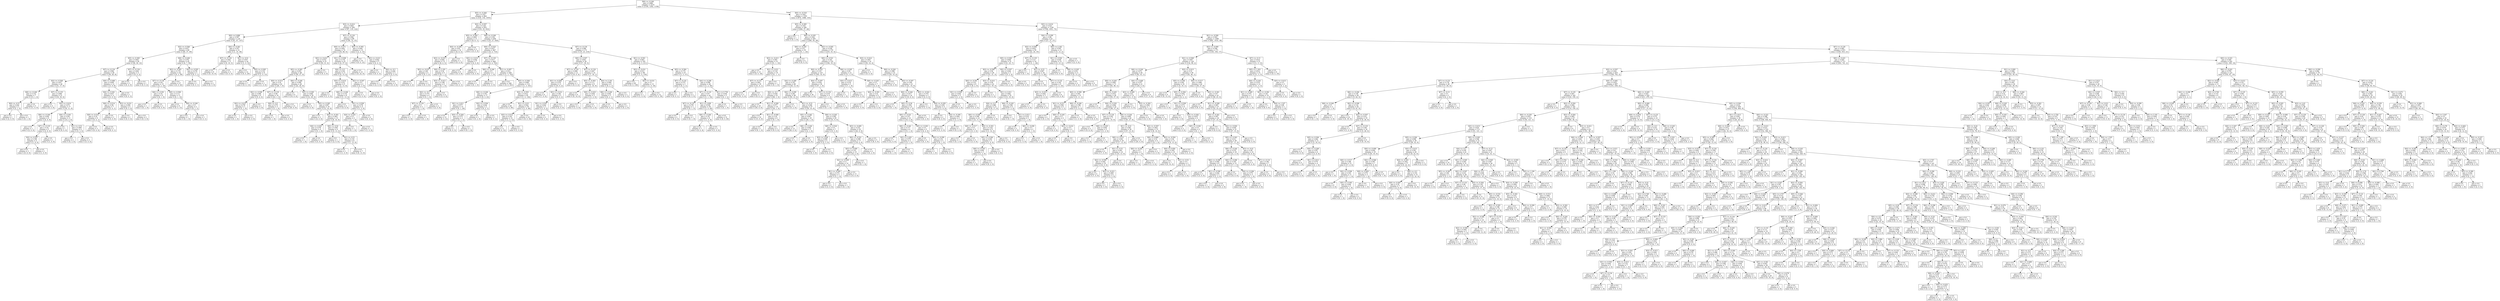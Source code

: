 digraph Tree {
node [shape=box] ;
0 [label="X[6] <= -0.246\ngini = 0.666\nsamples = 2219\nvalue = [1104, 1242, 1158]"] ;
1 [label="X[5] <= -0.364\ngini = 0.357\nsamples = 864\nvalue = [130, 154, 1055]"] ;
0 -> 1 [labeldistance=2.5, labelangle=45, headlabel="True"] ;
2 [label="X[3] <= -0.414\ngini = 0.663\nsamples = 209\nvalue = [97, 119, 122]"] ;
1 -> 2 ;
3 [label="X[0] <= 0.888\ngini = 0.597\nsamples = 120\nvalue = [41, 47, 107]"] ;
2 -> 3 ;
4 [label="X[2] <= -0.506\ngini = 0.637\nsamples = 89\nvalue = [40, 37, 69]"] ;
3 -> 4 ;
5 [label="X[5] <= -0.365\ngini = 0.602\nsamples = 44\nvalue = [36, 30, 10]"] ;
4 -> 5 ;
6 [label="X[7] <= -0.134\ngini = 0.584\nsamples = 40\nvalue = [36, 26, 8]"] ;
5 -> 6 ;
7 [label="X[2] <= -0.508\ngini = 0.457\nsamples = 28\nvalue = [31, 17, 0]"] ;
6 -> 7 ;
8 [label="X[6] <= -0.246\ngini = 0.133\nsamples = 7\nvalue = [13, 1, 0]"] ;
7 -> 8 ;
9 [label="X[0] <= -0.51\ngini = 0.444\nsamples = 2\nvalue = [2, 1, 0]"] ;
8 -> 9 ;
10 [label="gini = 0.0\nsamples = 1\nvalue = [2, 0, 0]"] ;
9 -> 10 ;
11 [label="gini = 0.0\nsamples = 1\nvalue = [0, 1, 0]"] ;
9 -> 11 ;
12 [label="gini = 0.0\nsamples = 5\nvalue = [11, 0, 0]"] ;
8 -> 12 ;
13 [label="X[7] <= -0.135\ngini = 0.498\nsamples = 21\nvalue = [18, 16, 0]"] ;
7 -> 13 ;
14 [label="gini = 0.0\nsamples = 4\nvalue = [0, 5, 0]"] ;
13 -> 14 ;
15 [label="X[3] <= -0.414\ngini = 0.471\nsamples = 17\nvalue = [18, 11, 0]"] ;
13 -> 15 ;
16 [label="X[6] <= -0.246\ngini = 0.444\nsamples = 6\nvalue = [4, 8, 0]"] ;
15 -> 16 ;
17 [label="gini = 0.0\nsamples = 1\nvalue = [2, 0, 0]"] ;
16 -> 17 ;
18 [label="X[7] <= -0.135\ngini = 0.32\nsamples = 5\nvalue = [2, 8, 0]"] ;
16 -> 18 ;
19 [label="X[2] <= -0.507\ngini = 0.198\nsamples = 4\nvalue = [1, 8, 0]"] ;
18 -> 19 ;
20 [label="gini = 0.0\nsamples = 3\nvalue = [0, 8, 0]"] ;
19 -> 20 ;
21 [label="gini = 0.0\nsamples = 1\nvalue = [1, 0, 0]"] ;
19 -> 21 ;
22 [label="gini = 0.0\nsamples = 1\nvalue = [1, 0, 0]"] ;
18 -> 22 ;
23 [label="X[4] <= -0.301\ngini = 0.291\nsamples = 11\nvalue = [14, 3, 0]"] ;
15 -> 23 ;
24 [label="gini = 0.0\nsamples = 7\nvalue = [9, 0, 0]"] ;
23 -> 24 ;
25 [label="X[1] <= -0.51\ngini = 0.469\nsamples = 4\nvalue = [5, 3, 0]"] ;
23 -> 25 ;
26 [label="gini = 0.0\nsamples = 2\nvalue = [0, 3, 0]"] ;
25 -> 26 ;
27 [label="gini = 0.0\nsamples = 2\nvalue = [5, 0, 0]"] ;
25 -> 27 ;
28 [label="X[0] <= -0.488\ngini = 0.649\nsamples = 12\nvalue = [5, 9, 8]"] ;
6 -> 28 ;
29 [label="X[4] <= -0.301\ngini = 0.637\nsamples = 11\nvalue = [5, 9, 5]"] ;
28 -> 29 ;
30 [label="X[0] <= -0.514\ngini = 0.58\nsamples = 7\nvalue = [5, 4, 1]"] ;
29 -> 30 ;
31 [label="X[0] <= -0.516\ngini = 0.32\nsamples = 4\nvalue = [0, 4, 1]"] ;
30 -> 31 ;
32 [label="gini = 0.0\nsamples = 3\nvalue = [0, 4, 0]"] ;
31 -> 32 ;
33 [label="gini = 0.0\nsamples = 1\nvalue = [0, 0, 1]"] ;
31 -> 33 ;
34 [label="gini = 0.0\nsamples = 3\nvalue = [5, 0, 0]"] ;
30 -> 34 ;
35 [label="X[3] <= -0.414\ngini = 0.494\nsamples = 4\nvalue = [0, 5, 4]"] ;
29 -> 35 ;
36 [label="gini = 0.0\nsamples = 2\nvalue = [0, 0, 4]"] ;
35 -> 36 ;
37 [label="gini = 0.0\nsamples = 2\nvalue = [0, 5, 0]"] ;
35 -> 37 ;
38 [label="gini = 0.0\nsamples = 1\nvalue = [0, 0, 3]"] ;
28 -> 38 ;
39 [label="X[7] <= -0.134\ngini = 0.444\nsamples = 4\nvalue = [0, 4, 2]"] ;
5 -> 39 ;
40 [label="gini = 0.0\nsamples = 3\nvalue = [0, 4, 0]"] ;
39 -> 40 ;
41 [label="gini = 0.0\nsamples = 1\nvalue = [0, 0, 2]"] ;
39 -> 41 ;
42 [label="X[6] <= -0.246\ngini = 0.276\nsamples = 45\nvalue = [4, 7, 59]"] ;
4 -> 42 ;
43 [label="X[2] <= -0.505\ngini = 0.174\nsamples = 42\nvalue = [4, 2, 58]"] ;
42 -> 43 ;
44 [label="X[7] <= -0.134\ngini = 0.43\nsamples = 15\nvalue = [4, 2, 16]"] ;
43 -> 44 ;
45 [label="X[4] <= -0.301\ngini = 0.32\nsamples = 4\nvalue = [4, 1, 0]"] ;
44 -> 45 ;
46 [label="gini = 0.0\nsamples = 1\nvalue = [0, 1, 0]"] ;
45 -> 46 ;
47 [label="gini = 0.0\nsamples = 3\nvalue = [4, 0, 0]"] ;
45 -> 47 ;
48 [label="X[0] <= -0.506\ngini = 0.111\nsamples = 11\nvalue = [0, 1, 16]"] ;
44 -> 48 ;
49 [label="gini = 0.0\nsamples = 9\nvalue = [0, 0, 15]"] ;
48 -> 49 ;
50 [label="X[6] <= -0.246\ngini = 0.5\nsamples = 2\nvalue = [0, 1, 1]"] ;
48 -> 50 ;
51 [label="gini = 0.0\nsamples = 1\nvalue = [0, 1, 0]"] ;
50 -> 51 ;
52 [label="gini = 0.0\nsamples = 1\nvalue = [0, 0, 1]"] ;
50 -> 52 ;
53 [label="gini = 0.0\nsamples = 27\nvalue = [0, 0, 42]"] ;
43 -> 53 ;
54 [label="X[2] <= -0.505\ngini = 0.278\nsamples = 3\nvalue = [0, 5, 1]"] ;
42 -> 54 ;
55 [label="gini = 0.0\nsamples = 1\nvalue = [0, 0, 1]"] ;
54 -> 55 ;
56 [label="gini = 0.0\nsamples = 2\nvalue = [0, 5, 0]"] ;
54 -> 56 ;
57 [label="X[4] <= -0.301\ngini = 0.357\nsamples = 31\nvalue = [1, 10, 38]"] ;
3 -> 57 ;
58 [label="X[7] <= -0.134\ngini = 0.444\nsamples = 11\nvalue = [0, 10, 5]"] ;
57 -> 58 ;
59 [label="gini = 0.0\nsamples = 8\nvalue = [0, 10, 0]"] ;
58 -> 59 ;
60 [label="gini = 0.0\nsamples = 3\nvalue = [0, 0, 5]"] ;
58 -> 60 ;
61 [label="X[1] <= -0.51\ngini = 0.057\nsamples = 20\nvalue = [1, 0, 33]"] ;
57 -> 61 ;
62 [label="gini = 0.0\nsamples = 12\nvalue = [0, 0, 20]"] ;
61 -> 62 ;
63 [label="X[5] <= -0.365\ngini = 0.133\nsamples = 8\nvalue = [1, 0, 13]"] ;
61 -> 63 ;
64 [label="gini = 0.0\nsamples = 7\nvalue = [0, 0, 13]"] ;
63 -> 64 ;
65 [label="gini = 0.0\nsamples = 1\nvalue = [1, 0, 0]"] ;
63 -> 65 ;
66 [label="X[7] <= -0.134\ngini = 0.582\nsamples = 89\nvalue = [56, 72, 15]"] ;
2 -> 66 ;
67 [label="X[0] <= -0.471\ngini = 0.493\nsamples = 74\nvalue = [54, 68, 0]"] ;
66 -> 67 ;
68 [label="X[3] <= -0.412\ngini = 0.472\nsamples = 51\nvalue = [50, 31, 0]"] ;
67 -> 68 ;
69 [label="X[5] <= -0.365\ngini = 0.455\nsamples = 48\nvalue = [50, 27, 0]"] ;
68 -> 69 ;
70 [label="X[0] <= -0.513\ngini = 0.32\nsamples = 22\nvalue = [28, 7, 0]"] ;
69 -> 70 ;
71 [label="X[2] <= -0.508\ngini = 0.496\nsamples = 6\nvalue = [5, 6, 0]"] ;
70 -> 71 ;
72 [label="X[3] <= -0.413\ngini = 0.278\nsamples = 3\nvalue = [5, 1, 0]"] ;
71 -> 72 ;
73 [label="gini = 0.0\nsamples = 1\nvalue = [0, 1, 0]"] ;
72 -> 73 ;
74 [label="gini = 0.0\nsamples = 2\nvalue = [5, 0, 0]"] ;
72 -> 74 ;
75 [label="gini = 0.0\nsamples = 3\nvalue = [0, 5, 0]"] ;
71 -> 75 ;
76 [label="X[7] <= -0.135\ngini = 0.08\nsamples = 16\nvalue = [23, 1, 0]"] ;
70 -> 76 ;
77 [label="X[0] <= -0.5\ngini = 0.375\nsamples = 3\nvalue = [3, 1, 0]"] ;
76 -> 77 ;
78 [label="gini = 0.0\nsamples = 1\nvalue = [0, 1, 0]"] ;
77 -> 78 ;
79 [label="gini = 0.0\nsamples = 2\nvalue = [3, 0, 0]"] ;
77 -> 79 ;
80 [label="gini = 0.0\nsamples = 13\nvalue = [20, 0, 0]"] ;
76 -> 80 ;
81 [label="X[6] <= -0.246\ngini = 0.499\nsamples = 26\nvalue = [22, 20, 0]"] ;
69 -> 81 ;
82 [label="gini = 0.0\nsamples = 6\nvalue = [10, 0, 0]"] ;
81 -> 82 ;
83 [label="X[5] <= -0.365\ngini = 0.469\nsamples = 20\nvalue = [12, 20, 0]"] ;
81 -> 83 ;
84 [label="gini = 0.0\nsamples = 4\nvalue = [0, 6, 0]"] ;
83 -> 84 ;
85 [label="X[5] <= -0.365\ngini = 0.497\nsamples = 16\nvalue = [12, 14, 0]"] ;
83 -> 85 ;
86 [label="gini = 0.0\nsamples = 3\nvalue = [4, 0, 0]"] ;
85 -> 86 ;
87 [label="X[4] <= -0.301\ngini = 0.463\nsamples = 13\nvalue = [8, 14, 0]"] ;
85 -> 87 ;
88 [label="X[4] <= -0.301\ngini = 0.278\nsamples = 4\nvalue = [5, 1, 0]"] ;
87 -> 88 ;
89 [label="gini = 0.0\nsamples = 1\nvalue = [0, 1, 0]"] ;
88 -> 89 ;
90 [label="gini = 0.0\nsamples = 3\nvalue = [5, 0, 0]"] ;
88 -> 90 ;
91 [label="X[0] <= -0.52\ngini = 0.305\nsamples = 9\nvalue = [3, 13, 0]"] ;
87 -> 91 ;
92 [label="gini = 0.0\nsamples = 1\nvalue = [2, 0, 0]"] ;
91 -> 92 ;
93 [label="X[1] <= -0.51\ngini = 0.133\nsamples = 8\nvalue = [1, 13, 0]"] ;
91 -> 93 ;
94 [label="gini = 0.0\nsamples = 1\nvalue = [1, 0, 0]"] ;
93 -> 94 ;
95 [label="gini = 0.0\nsamples = 7\nvalue = [0, 13, 0]"] ;
93 -> 95 ;
96 [label="gini = 0.0\nsamples = 3\nvalue = [0, 4, 0]"] ;
68 -> 96 ;
97 [label="X[1] <= -0.508\ngini = 0.176\nsamples = 23\nvalue = [4, 37, 0]"] ;
67 -> 97 ;
98 [label="X[4] <= -0.3\ngini = 0.332\nsamples = 11\nvalue = [4, 15, 0]"] ;
97 -> 98 ;
99 [label="X[3] <= -0.414\ngini = 0.231\nsamples = 9\nvalue = [2, 13, 0]"] ;
98 -> 99 ;
100 [label="gini = 0.0\nsamples = 1\nvalue = [1, 0, 0]"] ;
99 -> 100 ;
101 [label="X[6] <= -0.246\ngini = 0.133\nsamples = 8\nvalue = [1, 13, 0]"] ;
99 -> 101 ;
102 [label="gini = 0.0\nsamples = 4\nvalue = [0, 8, 0]"] ;
101 -> 102 ;
103 [label="X[1] <= -0.509\ngini = 0.278\nsamples = 4\nvalue = [1, 5, 0]"] ;
101 -> 103 ;
104 [label="X[4] <= -0.301\ngini = 0.5\nsamples = 2\nvalue = [1, 1, 0]"] ;
103 -> 104 ;
105 [label="gini = 0.0\nsamples = 1\nvalue = [0, 1, 0]"] ;
104 -> 105 ;
106 [label="gini = 0.0\nsamples = 1\nvalue = [1, 0, 0]"] ;
104 -> 106 ;
107 [label="gini = 0.0\nsamples = 2\nvalue = [0, 4, 0]"] ;
103 -> 107 ;
108 [label="X[2] <= -0.507\ngini = 0.5\nsamples = 2\nvalue = [2, 2, 0]"] ;
98 -> 108 ;
109 [label="gini = 0.0\nsamples = 1\nvalue = [2, 0, 0]"] ;
108 -> 109 ;
110 [label="gini = 0.0\nsamples = 1\nvalue = [0, 2, 0]"] ;
108 -> 110 ;
111 [label="gini = 0.0\nsamples = 12\nvalue = [0, 22, 0]"] ;
97 -> 111 ;
112 [label="X[5] <= -0.365\ngini = 0.444\nsamples = 15\nvalue = [2, 4, 15]"] ;
66 -> 112 ;
113 [label="gini = 0.0\nsamples = 10\nvalue = [0, 0, 12]"] ;
112 -> 113 ;
114 [label="X[3] <= -0.413\ngini = 0.642\nsamples = 5\nvalue = [2, 4, 3]"] ;
112 -> 114 ;
115 [label="gini = 0.0\nsamples = 2\nvalue = [0, 0, 3]"] ;
114 -> 115 ;
116 [label="X[4] <= -0.3\ngini = 0.444\nsamples = 3\nvalue = [2, 4, 0]"] ;
114 -> 116 ;
117 [label="gini = 0.0\nsamples = 1\nvalue = [2, 0, 0]"] ;
116 -> 117 ;
118 [label="gini = 0.0\nsamples = 2\nvalue = [0, 4, 0]"] ;
116 -> 118 ;
119 [label="X[2] <= -0.507\ngini = 0.129\nsamples = 655\nvalue = [33, 35, 933]"] ;
1 -> 119 ;
120 [label="X[5] <= -0.362\ngini = 0.665\nsamples = 17\nvalue = [8, 8, 7]"] ;
119 -> 120 ;
121 [label="X[4] <= -0.298\ngini = 0.62\nsamples = 14\nvalue = [8, 8, 3]"] ;
120 -> 121 ;
122 [label="X[3] <= -0.414\ngini = 0.604\nsamples = 13\nvalue = [8, 4, 3]"] ;
121 -> 122 ;
123 [label="X[3] <= -0.414\ngini = 0.48\nsamples = 4\nvalue = [0, 3, 2]"] ;
122 -> 123 ;
124 [label="gini = 0.0\nsamples = 1\nvalue = [0, 0, 2]"] ;
123 -> 124 ;
125 [label="gini = 0.0\nsamples = 3\nvalue = [0, 3, 0]"] ;
123 -> 125 ;
126 [label="X[0] <= 2.183\ngini = 0.34\nsamples = 9\nvalue = [8, 1, 1]"] ;
122 -> 126 ;
127 [label="X[3] <= -0.413\ngini = 0.198\nsamples = 8\nvalue = [8, 1, 0]"] ;
126 -> 127 ;
128 [label="X[4] <= -0.3\ngini = 0.375\nsamples = 4\nvalue = [3, 1, 0]"] ;
127 -> 128 ;
129 [label="X[7] <= -0.134\ngini = 0.5\nsamples = 2\nvalue = [1, 1, 0]"] ;
128 -> 129 ;
130 [label="gini = 0.0\nsamples = 1\nvalue = [1, 0, 0]"] ;
129 -> 130 ;
131 [label="gini = 0.0\nsamples = 1\nvalue = [0, 1, 0]"] ;
129 -> 131 ;
132 [label="gini = 0.0\nsamples = 2\nvalue = [2, 0, 0]"] ;
128 -> 132 ;
133 [label="gini = 0.0\nsamples = 4\nvalue = [5, 0, 0]"] ;
127 -> 133 ;
134 [label="gini = 0.0\nsamples = 1\nvalue = [0, 0, 1]"] ;
126 -> 134 ;
135 [label="gini = 0.0\nsamples = 1\nvalue = [0, 4, 0]"] ;
121 -> 135 ;
136 [label="gini = 0.0\nsamples = 3\nvalue = [0, 0, 4]"] ;
120 -> 136 ;
137 [label="X[6] <= -0.246\ngini = 0.102\nsamples = 638\nvalue = [25, 27, 926]"] ;
119 -> 137 ;
138 [label="X[0] <= -0.525\ngini = 0.027\nsamples = 467\nvalue = [6, 4, 710]"] ;
137 -> 138 ;
139 [label="X[3] <= -0.412\ngini = 0.444\nsamples = 7\nvalue = [4, 0, 8]"] ;
138 -> 139 ;
140 [label="gini = 0.0\nsamples = 6\nvalue = [0, 0, 8]"] ;
139 -> 140 ;
141 [label="gini = 0.0\nsamples = 1\nvalue = [4, 0, 0]"] ;
139 -> 141 ;
142 [label="X[7] <= -0.135\ngini = 0.017\nsamples = 460\nvalue = [2, 4, 702]"] ;
138 -> 142 ;
143 [label="X[6] <= -0.246\ngini = 0.5\nsamples = 2\nvalue = [1, 1, 0]"] ;
142 -> 143 ;
144 [label="gini = 0.0\nsamples = 1\nvalue = [0, 1, 0]"] ;
143 -> 144 ;
145 [label="gini = 0.0\nsamples = 1\nvalue = [1, 0, 0]"] ;
143 -> 145 ;
146 [label="X[1] <= -0.497\ngini = 0.011\nsamples = 458\nvalue = [1, 3, 702]"] ;
142 -> 146 ;
147 [label="gini = 0.0\nsamples = 346\nvalue = [0, 0, 541]"] ;
146 -> 147 ;
148 [label="X[5] <= -0.364\ngini = 0.048\nsamples = 112\nvalue = [1, 3, 161]"] ;
146 -> 148 ;
149 [label="X[6] <= -0.246\ngini = 0.191\nsamples = 17\nvalue = [0, 3, 25]"] ;
148 -> 149 ;
150 [label="X[1] <= 2.013\ngini = 0.077\nsamples = 15\nvalue = [0, 1, 24]"] ;
149 -> 150 ;
151 [label="gini = 0.0\nsamples = 13\nvalue = [0, 0, 21]"] ;
150 -> 151 ;
152 [label="X[5] <= -0.364\ngini = 0.375\nsamples = 2\nvalue = [0, 1, 3]"] ;
150 -> 152 ;
153 [label="gini = 0.0\nsamples = 1\nvalue = [0, 0, 3]"] ;
152 -> 153 ;
154 [label="gini = 0.0\nsamples = 1\nvalue = [0, 1, 0]"] ;
152 -> 154 ;
155 [label="X[2] <= -0.504\ngini = 0.444\nsamples = 2\nvalue = [0, 2, 1]"] ;
149 -> 155 ;
156 [label="gini = 0.0\nsamples = 1\nvalue = [0, 2, 0]"] ;
155 -> 156 ;
157 [label="gini = 0.0\nsamples = 1\nvalue = [0, 0, 1]"] ;
155 -> 157 ;
158 [label="X[2] <= -0.503\ngini = 0.014\nsamples = 95\nvalue = [1, 0, 136]"] ;
148 -> 158 ;
159 [label="gini = 0.0\nsamples = 60\nvalue = [0, 0, 90]"] ;
158 -> 159 ;
160 [label="X[1] <= 2.011\ngini = 0.042\nsamples = 35\nvalue = [1, 0, 46]"] ;
158 -> 160 ;
161 [label="X[3] <= -0.412\ngini = 0.142\nsamples = 12\nvalue = [1, 0, 12]"] ;
160 -> 161 ;
162 [label="gini = 0.0\nsamples = 11\nvalue = [0, 0, 12]"] ;
161 -> 162 ;
163 [label="gini = 0.0\nsamples = 1\nvalue = [1, 0, 0]"] ;
161 -> 163 ;
164 [label="gini = 0.0\nsamples = 23\nvalue = [0, 0, 34]"] ;
160 -> 164 ;
165 [label="X[7] <= -0.134\ngini = 0.286\nsamples = 171\nvalue = [19, 23, 216]"] ;
137 -> 165 ;
166 [label="X[0] <= -0.507\ngini = 0.601\nsamples = 26\nvalue = [17, 18, 5]"] ;
165 -> 166 ;
167 [label="X[7] <= -0.134\ngini = 0.408\nsamples = 12\nvalue = [10, 0, 4]"] ;
166 -> 167 ;
168 [label="X[1] <= -0.508\ngini = 0.278\nsamples = 11\nvalue = [10, 0, 2]"] ;
167 -> 168 ;
169 [label="gini = 0.0\nsamples = 6\nvalue = [7, 0, 0]"] ;
168 -> 169 ;
170 [label="X[3] <= -0.412\ngini = 0.48\nsamples = 5\nvalue = [3, 0, 2]"] ;
168 -> 170 ;
171 [label="X[1] <= -0.501\ngini = 0.444\nsamples = 3\nvalue = [1, 0, 2]"] ;
170 -> 171 ;
172 [label="gini = 0.0\nsamples = 2\nvalue = [0, 0, 2]"] ;
171 -> 172 ;
173 [label="gini = 0.0\nsamples = 1\nvalue = [1, 0, 0]"] ;
171 -> 173 ;
174 [label="gini = 0.0\nsamples = 2\nvalue = [2, 0, 0]"] ;
170 -> 174 ;
175 [label="gini = 0.0\nsamples = 1\nvalue = [0, 0, 2]"] ;
167 -> 175 ;
176 [label="X[7] <= -0.134\ngini = 0.447\nsamples = 14\nvalue = [7, 18, 1]"] ;
166 -> 176 ;
177 [label="X[5] <= -0.363\ngini = 0.111\nsamples = 8\nvalue = [1, 16, 0]"] ;
176 -> 177 ;
178 [label="gini = 0.0\nsamples = 6\nvalue = [0, 14, 0]"] ;
177 -> 178 ;
179 [label="X[0] <= -0.423\ngini = 0.444\nsamples = 2\nvalue = [1, 2, 0]"] ;
177 -> 179 ;
180 [label="gini = 0.0\nsamples = 1\nvalue = [1, 0, 0]"] ;
179 -> 180 ;
181 [label="gini = 0.0\nsamples = 1\nvalue = [0, 2, 0]"] ;
179 -> 181 ;
182 [label="X[0] <= 2.181\ngini = 0.494\nsamples = 6\nvalue = [6, 2, 1]"] ;
176 -> 182 ;
183 [label="X[6] <= -0.246\ngini = 0.444\nsamples = 3\nvalue = [0, 2, 1]"] ;
182 -> 183 ;
184 [label="gini = 0.0\nsamples = 1\nvalue = [0, 0, 1]"] ;
183 -> 184 ;
185 [label="gini = 0.0\nsamples = 2\nvalue = [0, 2, 0]"] ;
183 -> 185 ;
186 [label="gini = 0.0\nsamples = 3\nvalue = [6, 0, 0]"] ;
182 -> 186 ;
187 [label="X[1] <= -0.501\ngini = 0.063\nsamples = 145\nvalue = [2, 5, 211]"] ;
165 -> 187 ;
188 [label="X[3] <= -0.414\ngini = 0.013\nsamples = 98\nvalue = [1, 0, 154]"] ;
187 -> 188 ;
189 [label="gini = 0.0\nsamples = 85\nvalue = [0, 0, 136]"] ;
188 -> 189 ;
190 [label="X[3] <= -0.414\ngini = 0.1\nsamples = 13\nvalue = [1, 0, 18]"] ;
188 -> 190 ;
191 [label="gini = 0.0\nsamples = 1\nvalue = [1, 0, 0]"] ;
190 -> 191 ;
192 [label="gini = 0.0\nsamples = 12\nvalue = [0, 0, 18]"] ;
190 -> 192 ;
193 [label="X[5] <= -0.364\ngini = 0.175\nsamples = 47\nvalue = [1, 5, 57]"] ;
187 -> 193 ;
194 [label="X[7] <= -0.132\ngini = 0.375\nsamples = 3\nvalue = [0, 3, 1]"] ;
193 -> 194 ;
195 [label="gini = 0.0\nsamples = 1\nvalue = [0, 0, 1]"] ;
194 -> 195 ;
196 [label="gini = 0.0\nsamples = 2\nvalue = [0, 3, 0]"] ;
194 -> 196 ;
197 [label="X[4] <= -0.298\ngini = 0.098\nsamples = 44\nvalue = [1, 2, 56]"] ;
193 -> 197 ;
198 [label="X[7] <= -0.133\ngini = 0.07\nsamples = 42\nvalue = [1, 1, 54]"] ;
197 -> 198 ;
199 [label="X[7] <= -0.133\ngini = 0.278\nsamples = 3\nvalue = [0, 1, 5]"] ;
198 -> 199 ;
200 [label="gini = 0.0\nsamples = 2\nvalue = [0, 0, 5]"] ;
199 -> 200 ;
201 [label="gini = 0.0\nsamples = 1\nvalue = [0, 1, 0]"] ;
199 -> 201 ;
202 [label="X[1] <= 2.009\ngini = 0.039\nsamples = 39\nvalue = [1, 0, 49]"] ;
198 -> 202 ;
203 [label="X[6] <= -0.246\ngini = 0.18\nsamples = 8\nvalue = [1, 0, 9]"] ;
202 -> 203 ;
204 [label="gini = 0.0\nsamples = 7\nvalue = [0, 0, 9]"] ;
203 -> 204 ;
205 [label="gini = 0.0\nsamples = 1\nvalue = [1, 0, 0]"] ;
203 -> 205 ;
206 [label="gini = 0.0\nsamples = 31\nvalue = [0, 0, 40]"] ;
202 -> 206 ;
207 [label="X[1] <= 0.758\ngini = 0.444\nsamples = 2\nvalue = [0, 1, 2]"] ;
197 -> 207 ;
208 [label="gini = 0.0\nsamples = 1\nvalue = [0, 1, 0]"] ;
207 -> 208 ;
209 [label="gini = 0.0\nsamples = 1\nvalue = [0, 0, 2]"] ;
207 -> 209 ;
210 [label="X[0] <= -0.518\ngini = 0.543\nsamples = 1355\nvalue = [974, 1088, 103]"] ;
0 -> 210 [labeldistance=2.5, labelangle=-45, headlabel="False"] ;
211 [label="X[5] <= -0.365\ngini = 0.335\nsamples = 206\nvalue = [266, 37, 28]"] ;
210 -> 211 ;
212 [label="gini = 0.0\nsamples = 1\nvalue = [0, 3, 0]"] ;
211 -> 212 ;
213 [label="X[6] <= -0.245\ngini = 0.324\nsamples = 205\nvalue = [266, 34, 28]"] ;
211 -> 213 ;
214 [label="X[6] <= -0.245\ngini = 0.51\nsamples = 35\nvalue = [31, 1, 24]"] ;
213 -> 214 ;
215 [label="X[3] <= -0.413\ngini = 0.491\nsamples = 31\nvalue = [31, 1, 19]"] ;
214 -> 215 ;
216 [label="gini = 0.0\nsamples = 12\nvalue = [0, 0, 18]"] ;
215 -> 216 ;
217 [label="X[1] <= 2.012\ngini = 0.116\nsamples = 19\nvalue = [31, 1, 1]"] ;
215 -> 217 ;
218 [label="X[7] <= -0.131\ngini = 0.061\nsamples = 18\nvalue = [31, 0, 1]"] ;
217 -> 218 ;
219 [label="gini = 0.0\nsamples = 17\nvalue = [31, 0, 0]"] ;
218 -> 219 ;
220 [label="gini = 0.0\nsamples = 1\nvalue = [0, 0, 1]"] ;
218 -> 220 ;
221 [label="gini = 0.0\nsamples = 1\nvalue = [0, 1, 0]"] ;
217 -> 221 ;
222 [label="gini = 0.0\nsamples = 4\nvalue = [0, 0, 5]"] ;
214 -> 222 ;
223 [label="X[2] <= -0.505\ngini = 0.239\nsamples = 170\nvalue = [235, 33, 4]"] ;
213 -> 223 ;
224 [label="X[0] <= -0.521\ngini = 0.161\nsamples = 135\nvalue = [196, 19, 0]"] ;
223 -> 224 ;
225 [label="X[0] <= -0.522\ngini = 0.131\nsamples = 123\nvalue = [185, 14, 0]"] ;
224 -> 225 ;
226 [label="X[4] <= -0.299\ngini = 0.167\nsamples = 89\nvalue = [128, 13, 0]"] ;
225 -> 226 ;
227 [label="X[4] <= -0.3\ngini = 0.028\nsamples = 41\nvalue = [69, 1, 0]"] ;
226 -> 227 ;
228 [label="gini = 0.0\nsamples = 25\nvalue = [45, 0, 0]"] ;
227 -> 228 ;
229 [label="X[1] <= -0.508\ngini = 0.077\nsamples = 16\nvalue = [24, 1, 0]"] ;
227 -> 229 ;
230 [label="gini = 0.0\nsamples = 10\nvalue = [15, 0, 0]"] ;
229 -> 230 ;
231 [label="X[1] <= -0.508\ngini = 0.18\nsamples = 6\nvalue = [9, 1, 0]"] ;
229 -> 231 ;
232 [label="gini = 0.0\nsamples = 1\nvalue = [0, 1, 0]"] ;
231 -> 232 ;
233 [label="gini = 0.0\nsamples = 5\nvalue = [9, 0, 0]"] ;
231 -> 233 ;
234 [label="X[4] <= -0.299\ngini = 0.281\nsamples = 48\nvalue = [59, 12, 0]"] ;
226 -> 234 ;
235 [label="gini = 0.0\nsamples = 1\nvalue = [0, 2, 0]"] ;
234 -> 235 ;
236 [label="X[1] <= -0.51\ngini = 0.248\nsamples = 47\nvalue = [59, 10, 0]"] ;
234 -> 236 ;
237 [label="X[5] <= -0.362\ngini = 0.067\nsamples = 18\nvalue = [28, 1, 0]"] ;
236 -> 237 ;
238 [label="gini = 0.0\nsamples = 15\nvalue = [26, 0, 0]"] ;
237 -> 238 ;
239 [label="X[6] <= -0.244\ngini = 0.444\nsamples = 3\nvalue = [2, 1, 0]"] ;
237 -> 239 ;
240 [label="gini = 0.0\nsamples = 1\nvalue = [0, 1, 0]"] ;
239 -> 240 ;
241 [label="gini = 0.0\nsamples = 2\nvalue = [2, 0, 0]"] ;
239 -> 241 ;
242 [label="X[6] <= -0.245\ngini = 0.349\nsamples = 29\nvalue = [31, 9, 0]"] ;
236 -> 242 ;
243 [label="X[0] <= -0.524\ngini = 0.5\nsamples = 7\nvalue = [5, 5, 0]"] ;
242 -> 243 ;
244 [label="X[3] <= 2.426\ngini = 0.408\nsamples = 4\nvalue = [2, 5, 0]"] ;
243 -> 244 ;
245 [label="gini = 0.0\nsamples = 2\nvalue = [0, 5, 0]"] ;
244 -> 245 ;
246 [label="gini = 0.0\nsamples = 2\nvalue = [2, 0, 0]"] ;
244 -> 246 ;
247 [label="gini = 0.0\nsamples = 3\nvalue = [3, 0, 0]"] ;
243 -> 247 ;
248 [label="X[3] <= -0.409\ngini = 0.231\nsamples = 22\nvalue = [26, 4, 0]"] ;
242 -> 248 ;
249 [label="X[0] <= -0.522\ngini = 0.298\nsamples = 17\nvalue = [18, 4, 0]"] ;
248 -> 249 ;
250 [label="X[3] <= -0.409\ngini = 0.18\nsamples = 15\nvalue = [18, 2, 0]"] ;
249 -> 250 ;
251 [label="X[1] <= -0.509\ngini = 0.1\nsamples = 14\nvalue = [18, 1, 0]"] ;
250 -> 251 ;
252 [label="X[1] <= -0.509\ngini = 0.375\nsamples = 3\nvalue = [3, 1, 0]"] ;
251 -> 252 ;
253 [label="gini = 0.0\nsamples = 2\nvalue = [3, 0, 0]"] ;
252 -> 253 ;
254 [label="gini = 0.0\nsamples = 1\nvalue = [0, 1, 0]"] ;
252 -> 254 ;
255 [label="gini = 0.0\nsamples = 11\nvalue = [15, 0, 0]"] ;
251 -> 255 ;
256 [label="gini = 0.0\nsamples = 1\nvalue = [0, 1, 0]"] ;
250 -> 256 ;
257 [label="gini = 0.0\nsamples = 2\nvalue = [0, 2, 0]"] ;
249 -> 257 ;
258 [label="gini = 0.0\nsamples = 5\nvalue = [8, 0, 0]"] ;
248 -> 258 ;
259 [label="X[4] <= -0.297\ngini = 0.034\nsamples = 34\nvalue = [57, 1, 0]"] ;
225 -> 259 ;
260 [label="gini = 0.0\nsamples = 30\nvalue = [50, 0, 0]"] ;
259 -> 260 ;
261 [label="X[7] <= -0.134\ngini = 0.219\nsamples = 4\nvalue = [7, 1, 0]"] ;
259 -> 261 ;
262 [label="gini = 0.0\nsamples = 1\nvalue = [0, 1, 0]"] ;
261 -> 262 ;
263 [label="gini = 0.0\nsamples = 3\nvalue = [7, 0, 0]"] ;
261 -> 263 ;
264 [label="X[6] <= -0.245\ngini = 0.43\nsamples = 12\nvalue = [11, 5, 0]"] ;
224 -> 264 ;
265 [label="X[3] <= -0.413\ngini = 0.219\nsamples = 5\nvalue = [7, 1, 0]"] ;
264 -> 265 ;
266 [label="gini = 0.0\nsamples = 1\nvalue = [0, 1, 0]"] ;
265 -> 266 ;
267 [label="gini = 0.0\nsamples = 4\nvalue = [7, 0, 0]"] ;
265 -> 267 ;
268 [label="X[6] <= -0.243\ngini = 0.5\nsamples = 7\nvalue = [4, 4, 0]"] ;
264 -> 268 ;
269 [label="X[4] <= -0.301\ngini = 0.32\nsamples = 4\nvalue = [1, 4, 0]"] ;
268 -> 269 ;
270 [label="gini = 0.0\nsamples = 1\nvalue = [1, 0, 0]"] ;
269 -> 270 ;
271 [label="gini = 0.0\nsamples = 3\nvalue = [0, 4, 0]"] ;
269 -> 271 ;
272 [label="gini = 0.0\nsamples = 3\nvalue = [3, 0, 0]"] ;
268 -> 272 ;
273 [label="X[3] <= -0.414\ngini = 0.467\nsamples = 35\nvalue = [39, 14, 4]"] ;
223 -> 273 ;
274 [label="gini = 0.0\nsamples = 3\nvalue = [0, 0, 4]"] ;
273 -> 274 ;
275 [label="X[6] <= -0.244\ngini = 0.389\nsamples = 32\nvalue = [39, 14, 0]"] ;
273 -> 275 ;
276 [label="gini = 0.0\nsamples = 11\nvalue = [18, 0, 0]"] ;
275 -> 276 ;
277 [label="X[4] <= -0.297\ngini = 0.48\nsamples = 21\nvalue = [21, 14, 0]"] ;
275 -> 277 ;
278 [label="X[6] <= -0.244\ngini = 0.417\nsamples = 16\nvalue = [19, 8, 0]"] ;
277 -> 278 ;
279 [label="gini = 0.0\nsamples = 1\nvalue = [0, 1, 0]"] ;
278 -> 279 ;
280 [label="X[5] <= -0.36\ngini = 0.393\nsamples = 15\nvalue = [19, 7, 0]"] ;
278 -> 280 ;
281 [label="X[0] <= -0.521\ngini = 0.33\nsamples = 14\nvalue = [19, 5, 0]"] ;
280 -> 281 ;
282 [label="X[6] <= -0.241\ngini = 0.117\nsamples = 9\nvalue = [15, 1, 0]"] ;
281 -> 282 ;
283 [label="gini = 0.0\nsamples = 7\nvalue = [12, 0, 0]"] ;
282 -> 283 ;
284 [label="X[3] <= 2.429\ngini = 0.375\nsamples = 2\nvalue = [3, 1, 0]"] ;
282 -> 284 ;
285 [label="gini = 0.0\nsamples = 1\nvalue = [0, 1, 0]"] ;
284 -> 285 ;
286 [label="gini = 0.0\nsamples = 1\nvalue = [3, 0, 0]"] ;
284 -> 286 ;
287 [label="X[5] <= -0.363\ngini = 0.5\nsamples = 5\nvalue = [4, 4, 0]"] ;
281 -> 287 ;
288 [label="gini = 0.0\nsamples = 2\nvalue = [0, 3, 0]"] ;
287 -> 288 ;
289 [label="X[4] <= -0.299\ngini = 0.32\nsamples = 3\nvalue = [4, 1, 0]"] ;
287 -> 289 ;
290 [label="gini = 0.0\nsamples = 1\nvalue = [0, 1, 0]"] ;
289 -> 290 ;
291 [label="gini = 0.0\nsamples = 2\nvalue = [4, 0, 0]"] ;
289 -> 291 ;
292 [label="gini = 0.0\nsamples = 1\nvalue = [0, 2, 0]"] ;
280 -> 292 ;
293 [label="X[0] <= -0.522\ngini = 0.375\nsamples = 5\nvalue = [2, 6, 0]"] ;
277 -> 293 ;
294 [label="gini = 0.0\nsamples = 1\nvalue = [1, 0, 0]"] ;
293 -> 294 ;
295 [label="X[4] <= -0.295\ngini = 0.245\nsamples = 4\nvalue = [1, 6, 0]"] ;
293 -> 295 ;
296 [label="gini = 0.0\nsamples = 2\nvalue = [0, 4, 0]"] ;
295 -> 296 ;
297 [label="X[4] <= -0.295\ngini = 0.444\nsamples = 2\nvalue = [1, 2, 0]"] ;
295 -> 297 ;
298 [label="gini = 0.0\nsamples = 1\nvalue = [1, 0, 0]"] ;
297 -> 298 ;
299 [label="gini = 0.0\nsamples = 1\nvalue = [0, 2, 0]"] ;
297 -> 299 ;
300 [label="X[3] <= -0.414\ngini = 0.521\nsamples = 1149\nvalue = [708, 1051, 75]"] ;
210 -> 300 ;
301 [label="X[4] <= -0.299\ngini = 0.66\nsamples = 63\nvalue = [27, 37, 37]"] ;
300 -> 301 ;
302 [label="X[2] <= -0.506\ngini = 0.652\nsamples = 50\nvalue = [22, 24, 35]"] ;
301 -> 302 ;
303 [label="X[5] <= -0.363\ngini = 0.608\nsamples = 31\nvalue = [21, 23, 7]"] ;
302 -> 303 ;
304 [label="X[2] <= -0.508\ngini = 0.56\nsamples = 28\nvalue = [21, 21, 3]"] ;
303 -> 304 ;
305 [label="X[4] <= -0.301\ngini = 0.32\nsamples = 6\nvalue = [8, 2, 0]"] ;
304 -> 305 ;
306 [label="X[1] <= -0.509\ngini = 0.444\nsamples = 2\nvalue = [1, 2, 0]"] ;
305 -> 306 ;
307 [label="gini = 0.0\nsamples = 1\nvalue = [0, 2, 0]"] ;
306 -> 307 ;
308 [label="gini = 0.0\nsamples = 1\nvalue = [1, 0, 0]"] ;
306 -> 308 ;
309 [label="gini = 0.0\nsamples = 4\nvalue = [7, 0, 0]"] ;
305 -> 309 ;
310 [label="X[3] <= -0.414\ngini = 0.56\nsamples = 22\nvalue = [13, 19, 3]"] ;
304 -> 310 ;
311 [label="gini = 0.0\nsamples = 3\nvalue = [0, 0, 3]"] ;
310 -> 311 ;
312 [label="X[1] <= 2.011\ngini = 0.482\nsamples = 19\nvalue = [13, 19, 0]"] ;
310 -> 312 ;
313 [label="X[4] <= -0.3\ngini = 0.386\nsamples = 13\nvalue = [6, 17, 0]"] ;
312 -> 313 ;
314 [label="X[0] <= -0.508\ngini = 0.308\nsamples = 12\nvalue = [4, 17, 0]"] ;
313 -> 314 ;
315 [label="X[0] <= -0.517\ngini = 0.5\nsamples = 3\nvalue = [3, 3, 0]"] ;
314 -> 315 ;
316 [label="gini = 0.0\nsamples = 1\nvalue = [0, 3, 0]"] ;
315 -> 316 ;
317 [label="gini = 0.0\nsamples = 2\nvalue = [3, 0, 0]"] ;
315 -> 317 ;
318 [label="X[4] <= -0.301\ngini = 0.124\nsamples = 9\nvalue = [1, 14, 0]"] ;
314 -> 318 ;
319 [label="X[5] <= -0.364\ngini = 0.245\nsamples = 5\nvalue = [1, 6, 0]"] ;
318 -> 319 ;
320 [label="X[6] <= -0.245\ngini = 0.444\nsamples = 3\nvalue = [1, 2, 0]"] ;
319 -> 320 ;
321 [label="gini = 0.0\nsamples = 1\nvalue = [1, 0, 0]"] ;
320 -> 321 ;
322 [label="gini = 0.0\nsamples = 2\nvalue = [0, 2, 0]"] ;
320 -> 322 ;
323 [label="gini = 0.0\nsamples = 2\nvalue = [0, 4, 0]"] ;
319 -> 323 ;
324 [label="gini = 0.0\nsamples = 4\nvalue = [0, 8, 0]"] ;
318 -> 324 ;
325 [label="gini = 0.0\nsamples = 1\nvalue = [2, 0, 0]"] ;
313 -> 325 ;
326 [label="X[6] <= -0.245\ngini = 0.346\nsamples = 6\nvalue = [7, 2, 0]"] ;
312 -> 326 ;
327 [label="gini = 0.0\nsamples = 1\nvalue = [0, 1, 0]"] ;
326 -> 327 ;
328 [label="X[1] <= 2.013\ngini = 0.219\nsamples = 5\nvalue = [7, 1, 0]"] ;
326 -> 328 ;
329 [label="gini = 0.0\nsamples = 3\nvalue = [6, 0, 0]"] ;
328 -> 329 ;
330 [label="X[0] <= -0.458\ngini = 0.5\nsamples = 2\nvalue = [1, 1, 0]"] ;
328 -> 330 ;
331 [label="gini = 0.0\nsamples = 1\nvalue = [1, 0, 0]"] ;
330 -> 331 ;
332 [label="gini = 0.0\nsamples = 1\nvalue = [0, 1, 0]"] ;
330 -> 332 ;
333 [label="X[2] <= -0.507\ngini = 0.444\nsamples = 3\nvalue = [0, 2, 4]"] ;
303 -> 333 ;
334 [label="gini = 0.0\nsamples = 1\nvalue = [0, 2, 0]"] ;
333 -> 334 ;
335 [label="gini = 0.0\nsamples = 2\nvalue = [0, 0, 4]"] ;
333 -> 335 ;
336 [label="X[7] <= -0.135\ngini = 0.127\nsamples = 19\nvalue = [1, 1, 28]"] ;
302 -> 336 ;
337 [label="gini = 0.0\nsamples = 1\nvalue = [0, 1, 0]"] ;
336 -> 337 ;
338 [label="X[1] <= -0.51\ngini = 0.067\nsamples = 18\nvalue = [1, 0, 28]"] ;
336 -> 338 ;
339 [label="gini = 0.0\nsamples = 9\nvalue = [0, 0, 18]"] ;
338 -> 339 ;
340 [label="X[7] <= -0.132\ngini = 0.165\nsamples = 9\nvalue = [1, 0, 10]"] ;
338 -> 340 ;
341 [label="X[3] <= -0.414\ngini = 0.444\nsamples = 3\nvalue = [1, 0, 2]"] ;
340 -> 341 ;
342 [label="gini = 0.0\nsamples = 1\nvalue = [1, 0, 0]"] ;
341 -> 342 ;
343 [label="gini = 0.0\nsamples = 2\nvalue = [0, 0, 2]"] ;
341 -> 343 ;
344 [label="gini = 0.0\nsamples = 6\nvalue = [0, 0, 8]"] ;
340 -> 344 ;
345 [label="X[0] <= 2.182\ngini = 0.505\nsamples = 13\nvalue = [5, 13, 2]"] ;
301 -> 345 ;
346 [label="X[1] <= -0.502\ngini = 0.438\nsamples = 12\nvalue = [3, 13, 2]"] ;
345 -> 346 ;
347 [label="gini = 0.0\nsamples = 1\nvalue = [3, 0, 0]"] ;
346 -> 347 ;
348 [label="X[6] <= -0.245\ngini = 0.231\nsamples = 11\nvalue = [0, 13, 2]"] ;
346 -> 348 ;
349 [label="gini = 0.0\nsamples = 2\nvalue = [0, 0, 2]"] ;
348 -> 349 ;
350 [label="gini = 0.0\nsamples = 9\nvalue = [0, 13, 0]"] ;
348 -> 350 ;
351 [label="gini = 0.0\nsamples = 1\nvalue = [2, 0, 0]"] ;
345 -> 351 ;
352 [label="X[1] <= -0.508\ngini = 0.503\nsamples = 1086\nvalue = [681, 1014, 38]"] ;
300 -> 352 ;
353 [label="X[2] <= -0.499\ngini = 0.546\nsamples = 171\nvalue = [145, 104, 17]"] ;
352 -> 353 ;
354 [label="X[1] <= -0.509\ngini = 0.497\nsamples = 150\nvalue = [134, 99, 2]"] ;
353 -> 354 ;
355 [label="X[6] <= -0.244\ngini = 0.471\nsamples = 92\nvalue = [92, 53, 1]"] ;
354 -> 355 ;
356 [label="X[6] <= -0.245\ngini = 0.499\nsamples = 71\nvalue = [64, 48, 1]"] ;
355 -> 356 ;
357 [label="X[0] <= -0.506\ngini = 0.491\nsamples = 13\nvalue = [5, 11, 1]"] ;
356 -> 357 ;
358 [label="X[1] <= -0.511\ngini = 0.594\nsamples = 6\nvalue = [4, 3, 1]"] ;
357 -> 358 ;
359 [label="gini = 0.0\nsamples = 2\nvalue = [0, 2, 0]"] ;
358 -> 359 ;
360 [label="X[6] <= -0.245\ngini = 0.5\nsamples = 4\nvalue = [4, 1, 1]"] ;
358 -> 360 ;
361 [label="gini = 0.0\nsamples = 2\nvalue = [4, 0, 0]"] ;
360 -> 361 ;
362 [label="X[3] <= -0.414\ngini = 0.5\nsamples = 2\nvalue = [0, 1, 1]"] ;
360 -> 362 ;
363 [label="gini = 0.0\nsamples = 1\nvalue = [0, 0, 1]"] ;
362 -> 363 ;
364 [label="gini = 0.0\nsamples = 1\nvalue = [0, 1, 0]"] ;
362 -> 364 ;
365 [label="X[6] <= -0.246\ngini = 0.198\nsamples = 7\nvalue = [1, 8, 0]"] ;
357 -> 365 ;
366 [label="gini = 0.0\nsamples = 1\nvalue = [1, 0, 0]"] ;
365 -> 366 ;
367 [label="gini = 0.0\nsamples = 6\nvalue = [0, 8, 0]"] ;
365 -> 367 ;
368 [label="X[6] <= -0.245\ngini = 0.474\nsamples = 58\nvalue = [59, 37, 0]"] ;
356 -> 368 ;
369 [label="gini = 0.0\nsamples = 6\nvalue = [13, 0, 0]"] ;
368 -> 369 ;
370 [label="X[4] <= -0.301\ngini = 0.494\nsamples = 52\nvalue = [46, 37, 0]"] ;
368 -> 370 ;
371 [label="X[7] <= -0.134\ngini = 0.165\nsamples = 7\nvalue = [1, 10, 0]"] ;
370 -> 371 ;
372 [label="gini = 0.0\nsamples = 5\nvalue = [0, 8, 0]"] ;
371 -> 372 ;
373 [label="X[6] <= -0.245\ngini = 0.444\nsamples = 2\nvalue = [1, 2, 0]"] ;
371 -> 373 ;
374 [label="gini = 0.0\nsamples = 1\nvalue = [1, 0, 0]"] ;
373 -> 374 ;
375 [label="gini = 0.0\nsamples = 1\nvalue = [0, 2, 0]"] ;
373 -> 375 ;
376 [label="X[6] <= -0.244\ngini = 0.469\nsamples = 45\nvalue = [45, 27, 0]"] ;
370 -> 376 ;
377 [label="X[1] <= -0.51\ngini = 0.385\nsamples = 30\nvalue = [37, 13, 0]"] ;
376 -> 377 ;
378 [label="X[0] <= -0.511\ngini = 0.491\nsamples = 18\nvalue = [17, 13, 0]"] ;
377 -> 378 ;
379 [label="gini = 0.0\nsamples = 4\nvalue = [7, 0, 0]"] ;
378 -> 379 ;
380 [label="X[1] <= -0.51\ngini = 0.491\nsamples = 14\nvalue = [10, 13, 0]"] ;
378 -> 380 ;
381 [label="X[2] <= -0.506\ngini = 0.444\nsamples = 10\nvalue = [10, 5, 0]"] ;
380 -> 381 ;
382 [label="gini = 0.0\nsamples = 4\nvalue = [7, 0, 0]"] ;
381 -> 382 ;
383 [label="X[3] <= -0.412\ngini = 0.469\nsamples = 6\nvalue = [3, 5, 0]"] ;
381 -> 383 ;
384 [label="gini = 0.0\nsamples = 3\nvalue = [0, 5, 0]"] ;
383 -> 384 ;
385 [label="gini = 0.0\nsamples = 3\nvalue = [3, 0, 0]"] ;
383 -> 385 ;
386 [label="gini = 0.0\nsamples = 4\nvalue = [0, 8, 0]"] ;
380 -> 386 ;
387 [label="gini = 0.0\nsamples = 12\nvalue = [20, 0, 0]"] ;
377 -> 387 ;
388 [label="X[2] <= -0.507\ngini = 0.463\nsamples = 15\nvalue = [8, 14, 0]"] ;
376 -> 388 ;
389 [label="X[0] <= 0.868\ngini = 0.32\nsamples = 4\nvalue = [4, 1, 0]"] ;
388 -> 389 ;
390 [label="X[6] <= -0.244\ngini = 0.5\nsamples = 2\nvalue = [1, 1, 0]"] ;
389 -> 390 ;
391 [label="gini = 0.0\nsamples = 1\nvalue = [0, 1, 0]"] ;
390 -> 391 ;
392 [label="gini = 0.0\nsamples = 1\nvalue = [1, 0, 0]"] ;
390 -> 392 ;
393 [label="gini = 0.0\nsamples = 2\nvalue = [3, 0, 0]"] ;
389 -> 393 ;
394 [label="X[2] <= -0.504\ngini = 0.36\nsamples = 11\nvalue = [4, 13, 0]"] ;
388 -> 394 ;
395 [label="X[0] <= 0.956\ngini = 0.305\nsamples = 10\nvalue = [3, 13, 0]"] ;
394 -> 395 ;
396 [label="gini = 0.0\nsamples = 7\nvalue = [0, 10, 0]"] ;
395 -> 396 ;
397 [label="X[1] <= -0.51\ngini = 0.5\nsamples = 3\nvalue = [3, 3, 0]"] ;
395 -> 397 ;
398 [label="gini = 0.0\nsamples = 2\nvalue = [3, 0, 0]"] ;
397 -> 398 ;
399 [label="gini = 0.0\nsamples = 1\nvalue = [0, 3, 0]"] ;
397 -> 399 ;
400 [label="gini = 0.0\nsamples = 1\nvalue = [1, 0, 0]"] ;
394 -> 400 ;
401 [label="X[0] <= -0.469\ngini = 0.257\nsamples = 21\nvalue = [28, 5, 0]"] ;
355 -> 401 ;
402 [label="X[3] <= -0.409\ngini = 0.43\nsamples = 12\nvalue = [11, 5, 0]"] ;
401 -> 402 ;
403 [label="gini = 0.0\nsamples = 5\nvalue = [7, 0, 0]"] ;
402 -> 403 ;
404 [label="X[5] <= -0.362\ngini = 0.494\nsamples = 7\nvalue = [4, 5, 0]"] ;
402 -> 404 ;
405 [label="gini = 0.0\nsamples = 4\nvalue = [4, 0, 0]"] ;
404 -> 405 ;
406 [label="gini = 0.0\nsamples = 3\nvalue = [0, 5, 0]"] ;
404 -> 406 ;
407 [label="gini = 0.0\nsamples = 9\nvalue = [17, 0, 0]"] ;
401 -> 407 ;
408 [label="X[3] <= -0.413\ngini = 0.51\nsamples = 58\nvalue = [42, 46, 1]"] ;
354 -> 408 ;
409 [label="X[5] <= -0.364\ngini = 0.344\nsamples = 16\nvalue = [4, 19, 1]"] ;
408 -> 409 ;
410 [label="gini = 0.0\nsamples = 9\nvalue = [0, 15, 0]"] ;
409 -> 410 ;
411 [label="X[5] <= -0.364\ngini = 0.593\nsamples = 7\nvalue = [4, 4, 1]"] ;
409 -> 411 ;
412 [label="gini = 0.0\nsamples = 1\nvalue = [2, 0, 0]"] ;
411 -> 412 ;
413 [label="X[1] <= -0.509\ngini = 0.571\nsamples = 6\nvalue = [2, 4, 1]"] ;
411 -> 413 ;
414 [label="gini = 0.0\nsamples = 2\nvalue = [0, 3, 0]"] ;
413 -> 414 ;
415 [label="X[5] <= -0.362\ngini = 0.625\nsamples = 4\nvalue = [2, 1, 1]"] ;
413 -> 415 ;
416 [label="gini = 0.0\nsamples = 2\nvalue = [2, 0, 0]"] ;
415 -> 416 ;
417 [label="X[5] <= -0.361\ngini = 0.5\nsamples = 2\nvalue = [0, 1, 1]"] ;
415 -> 417 ;
418 [label="gini = 0.0\nsamples = 1\nvalue = [0, 1, 0]"] ;
417 -> 418 ;
419 [label="gini = 0.0\nsamples = 1\nvalue = [0, 0, 1]"] ;
417 -> 419 ;
420 [label="X[0] <= -0.517\ngini = 0.486\nsamples = 42\nvalue = [38, 27, 0]"] ;
408 -> 420 ;
421 [label="gini = 0.0\nsamples = 1\nvalue = [0, 4, 0]"] ;
420 -> 421 ;
422 [label="X[4] <= -0.301\ngini = 0.47\nsamples = 41\nvalue = [38, 23, 0]"] ;
420 -> 422 ;
423 [label="gini = 0.0\nsamples = 4\nvalue = [6, 0, 0]"] ;
422 -> 423 ;
424 [label="X[1] <= -0.508\ngini = 0.487\nsamples = 37\nvalue = [32, 23, 0]"] ;
422 -> 424 ;
425 [label="X[4] <= -0.301\ngini = 0.497\nsamples = 34\nvalue = [27, 23, 0]"] ;
424 -> 425 ;
426 [label="gini = 0.0\nsamples = 3\nvalue = [0, 8, 0]"] ;
425 -> 426 ;
427 [label="X[2] <= -0.504\ngini = 0.459\nsamples = 31\nvalue = [27, 15, 0]"] ;
425 -> 427 ;
428 [label="X[5] <= -0.363\ngini = 0.411\nsamples = 28\nvalue = [27, 11, 0]"] ;
427 -> 428 ;
429 [label="X[6] <= -0.244\ngini = 0.219\nsamples = 18\nvalue = [21, 3, 0]"] ;
428 -> 429 ;
430 [label="X[4] <= -0.298\ngini = 0.444\nsamples = 6\nvalue = [4, 2, 0]"] ;
429 -> 430 ;
431 [label="gini = 0.0\nsamples = 3\nvalue = [3, 0, 0]"] ;
430 -> 431 ;
432 [label="X[1] <= -0.508\ngini = 0.444\nsamples = 3\nvalue = [1, 2, 0]"] ;
430 -> 432 ;
433 [label="gini = 0.0\nsamples = 1\nvalue = [1, 0, 0]"] ;
432 -> 433 ;
434 [label="gini = 0.0\nsamples = 2\nvalue = [0, 2, 0]"] ;
432 -> 434 ;
435 [label="X[4] <= -0.296\ngini = 0.105\nsamples = 12\nvalue = [17, 1, 0]"] ;
429 -> 435 ;
436 [label="gini = 0.0\nsamples = 9\nvalue = [14, 0, 0]"] ;
435 -> 436 ;
437 [label="X[4] <= -0.296\ngini = 0.375\nsamples = 3\nvalue = [3, 1, 0]"] ;
435 -> 437 ;
438 [label="gini = 0.0\nsamples = 1\nvalue = [0, 1, 0]"] ;
437 -> 438 ;
439 [label="gini = 0.0\nsamples = 2\nvalue = [3, 0, 0]"] ;
437 -> 439 ;
440 [label="X[3] <= -0.41\ngini = 0.49\nsamples = 10\nvalue = [6, 8, 0]"] ;
428 -> 440 ;
441 [label="gini = 0.0\nsamples = 3\nvalue = [0, 4, 0]"] ;
440 -> 441 ;
442 [label="X[7] <= -0.131\ngini = 0.48\nsamples = 7\nvalue = [6, 4, 0]"] ;
440 -> 442 ;
443 [label="gini = 0.0\nsamples = 4\nvalue = [6, 0, 0]"] ;
442 -> 443 ;
444 [label="gini = 0.0\nsamples = 3\nvalue = [0, 4, 0]"] ;
442 -> 444 ;
445 [label="gini = 0.0\nsamples = 3\nvalue = [0, 4, 0]"] ;
427 -> 445 ;
446 [label="gini = 0.0\nsamples = 3\nvalue = [5, 0, 0]"] ;
424 -> 446 ;
447 [label="X[7] <= -0.13\ngini = 0.614\nsamples = 21\nvalue = [11, 5, 15]"] ;
353 -> 447 ;
448 [label="X[5] <= 1.203\ngini = 0.612\nsamples = 15\nvalue = [11, 5, 5]"] ;
447 -> 448 ;
449 [label="X[6] <= -0.245\ngini = 0.519\nsamples = 12\nvalue = [11, 3, 3]"] ;
448 -> 449 ;
450 [label="X[1] <= -0.509\ngini = 0.375\nsamples = 2\nvalue = [0, 1, 3]"] ;
449 -> 450 ;
451 [label="gini = 0.0\nsamples = 1\nvalue = [0, 0, 3]"] ;
450 -> 451 ;
452 [label="gini = 0.0\nsamples = 1\nvalue = [0, 1, 0]"] ;
450 -> 452 ;
453 [label="X[5] <= -0.362\ngini = 0.26\nsamples = 10\nvalue = [11, 2, 0]"] ;
449 -> 453 ;
454 [label="gini = 0.0\nsamples = 7\nvalue = [8, 0, 0]"] ;
453 -> 454 ;
455 [label="X[4] <= 1.527\ngini = 0.48\nsamples = 3\nvalue = [3, 2, 0]"] ;
453 -> 455 ;
456 [label="gini = 0.0\nsamples = 2\nvalue = [3, 0, 0]"] ;
455 -> 456 ;
457 [label="gini = 0.0\nsamples = 1\nvalue = [0, 2, 0]"] ;
455 -> 457 ;
458 [label="X[3] <= -0.413\ngini = 0.5\nsamples = 3\nvalue = [0, 2, 2]"] ;
448 -> 458 ;
459 [label="gini = 0.0\nsamples = 2\nvalue = [0, 0, 2]"] ;
458 -> 459 ;
460 [label="gini = 0.0\nsamples = 1\nvalue = [0, 2, 0]"] ;
458 -> 460 ;
461 [label="gini = 0.0\nsamples = 6\nvalue = [0, 0, 10]"] ;
447 -> 461 ;
462 [label="X[7] <= -0.129\ngini = 0.482\nsamples = 915\nvalue = [536, 910, 21]"] ;
352 -> 462 ;
463 [label="X[0] <= -0.223\ngini = 0.455\nsamples = 713\nvalue = [393, 741, 2]"] ;
462 -> 463 ;
464 [label="X[2] <= -0.507\ngini = 0.441\nsamples = 653\nvalue = [338, 702, 2]"] ;
463 -> 464 ;
465 [label="X[7] <= -0.131\ngini = 0.178\nsamples = 46\nvalue = [7, 64, 0]"] ;
464 -> 465 ;
466 [label="X[6] <= -0.246\ngini = 0.138\nsamples = 44\nvalue = [5, 62, 0]"] ;
465 -> 466 ;
467 [label="X[6] <= -0.246\ngini = 0.5\nsamples = 2\nvalue = [1, 1, 0]"] ;
466 -> 467 ;
468 [label="gini = 0.0\nsamples = 1\nvalue = [0, 1, 0]"] ;
467 -> 468 ;
469 [label="gini = 0.0\nsamples = 1\nvalue = [1, 0, 0]"] ;
467 -> 469 ;
470 [label="X[2] <= -0.508\ngini = 0.116\nsamples = 42\nvalue = [4, 61, 0]"] ;
466 -> 470 ;
471 [label="gini = 0.0\nsamples = 23\nvalue = [0, 35, 0]"] ;
470 -> 471 ;
472 [label="X[2] <= -0.507\ngini = 0.231\nsamples = 19\nvalue = [4, 26, 0]"] ;
470 -> 472 ;
473 [label="gini = 0.0\nsamples = 1\nvalue = [1, 0, 0]"] ;
472 -> 473 ;
474 [label="X[7] <= -0.133\ngini = 0.185\nsamples = 18\nvalue = [3, 26, 0]"] ;
472 -> 474 ;
475 [label="X[5] <= -0.364\ngini = 0.266\nsamples = 12\nvalue = [3, 16, 0]"] ;
474 -> 475 ;
476 [label="gini = 0.0\nsamples = 4\nvalue = [0, 8, 0]"] ;
475 -> 476 ;
477 [label="X[4] <= -0.299\ngini = 0.397\nsamples = 8\nvalue = [3, 8, 0]"] ;
475 -> 477 ;
478 [label="gini = 0.0\nsamples = 4\nvalue = [0, 7, 0]"] ;
477 -> 478 ;
479 [label="X[1] <= 2.013\ngini = 0.375\nsamples = 4\nvalue = [3, 1, 0]"] ;
477 -> 479 ;
480 [label="gini = 0.0\nsamples = 3\nvalue = [3, 0, 0]"] ;
479 -> 480 ;
481 [label="gini = 0.0\nsamples = 1\nvalue = [0, 1, 0]"] ;
479 -> 481 ;
482 [label="gini = 0.0\nsamples = 6\nvalue = [0, 10, 0]"] ;
474 -> 482 ;
483 [label="X[7] <= -0.13\ngini = 0.5\nsamples = 2\nvalue = [2, 2, 0]"] ;
465 -> 483 ;
484 [label="gini = 0.0\nsamples = 1\nvalue = [2, 0, 0]"] ;
483 -> 484 ;
485 [label="gini = 0.0\nsamples = 1\nvalue = [0, 2, 0]"] ;
483 -> 485 ;
486 [label="X[0] <= -0.481\ngini = 0.452\nsamples = 607\nvalue = [331, 638, 2]"] ;
464 -> 486 ;
487 [label="X[7] <= -0.135\ngini = 0.497\nsamples = 183\nvalue = [120, 159, 2]"] ;
486 -> 487 ;
488 [label="gini = 0.0\nsamples = 2\nvalue = [6, 0, 0]"] ;
487 -> 488 ;
489 [label="X[2] <= -0.504\ngini = 0.494\nsamples = 181\nvalue = [114, 159, 2]"] ;
487 -> 489 ;
490 [label="X[6] <= -0.239\ngini = 0.433\nsamples = 114\nvalue = [54, 121, 1]"] ;
489 -> 490 ;
491 [label="X[3] <= -0.413\ngini = 0.424\nsamples = 111\nvalue = [51, 121, 1]"] ;
490 -> 491 ;
492 [label="X[5] <= -0.364\ngini = 0.498\nsamples = 39\nvalue = [28, 32, 0]"] ;
491 -> 492 ;
493 [label="X[0] <= -0.499\ngini = 0.444\nsamples = 19\nvalue = [20, 10, 0]"] ;
492 -> 493 ;
494 [label="X[0] <= -0.517\ngini = 0.188\nsamples = 12\nvalue = [17, 2, 0]"] ;
493 -> 494 ;
495 [label="gini = 0.0\nsamples = 1\nvalue = [0, 1, 0]"] ;
494 -> 495 ;
496 [label="X[2] <= -0.506\ngini = 0.105\nsamples = 11\nvalue = [17, 1, 0]"] ;
494 -> 496 ;
497 [label="gini = 0.0\nsamples = 8\nvalue = [15, 0, 0]"] ;
496 -> 497 ;
498 [label="X[5] <= -0.365\ngini = 0.444\nsamples = 3\nvalue = [2, 1, 0]"] ;
496 -> 498 ;
499 [label="gini = 0.0\nsamples = 1\nvalue = [0, 1, 0]"] ;
498 -> 499 ;
500 [label="gini = 0.0\nsamples = 2\nvalue = [2, 0, 0]"] ;
498 -> 500 ;
501 [label="X[2] <= -0.506\ngini = 0.397\nsamples = 7\nvalue = [3, 8, 0]"] ;
493 -> 501 ;
502 [label="X[0] <= -0.493\ngini = 0.375\nsamples = 3\nvalue = [3, 1, 0]"] ;
501 -> 502 ;
503 [label="gini = 0.0\nsamples = 1\nvalue = [0, 1, 0]"] ;
502 -> 503 ;
504 [label="gini = 0.0\nsamples = 2\nvalue = [3, 0, 0]"] ;
502 -> 504 ;
505 [label="gini = 0.0\nsamples = 4\nvalue = [0, 7, 0]"] ;
501 -> 505 ;
506 [label="X[3] <= -0.413\ngini = 0.391\nsamples = 20\nvalue = [8, 22, 0]"] ;
492 -> 506 ;
507 [label="X[4] <= -0.301\ngini = 0.302\nsamples = 17\nvalue = [5, 22, 0]"] ;
506 -> 507 ;
508 [label="gini = 0.0\nsamples = 2\nvalue = [3, 0, 0]"] ;
507 -> 508 ;
509 [label="X[4] <= -0.3\ngini = 0.153\nsamples = 15\nvalue = [2, 22, 0]"] ;
507 -> 509 ;
510 [label="X[0] <= -0.487\ngini = 0.32\nsamples = 7\nvalue = [2, 8, 0]"] ;
509 -> 510 ;
511 [label="gini = 0.0\nsamples = 6\nvalue = [0, 8, 0]"] ;
510 -> 511 ;
512 [label="gini = 0.0\nsamples = 1\nvalue = [2, 0, 0]"] ;
510 -> 512 ;
513 [label="gini = 0.0\nsamples = 8\nvalue = [0, 14, 0]"] ;
509 -> 513 ;
514 [label="gini = 0.0\nsamples = 3\nvalue = [3, 0, 0]"] ;
506 -> 514 ;
515 [label="X[5] <= -0.363\ngini = 0.338\nsamples = 72\nvalue = [23, 89, 1]"] ;
491 -> 515 ;
516 [label="X[4] <= -0.3\ngini = 0.236\nsamples = 41\nvalue = [9, 57, 0]"] ;
515 -> 516 ;
517 [label="gini = 0.0\nsamples = 10\nvalue = [0, 16, 0]"] ;
516 -> 517 ;
518 [label="X[1] <= -0.505\ngini = 0.295\nsamples = 31\nvalue = [9, 41, 0]"] ;
516 -> 518 ;
519 [label="X[5] <= -0.363\ngini = 0.48\nsamples = 3\nvalue = [3, 2, 0]"] ;
518 -> 519 ;
520 [label="gini = 0.0\nsamples = 2\nvalue = [3, 0, 0]"] ;
519 -> 520 ;
521 [label="gini = 0.0\nsamples = 1\nvalue = [0, 2, 0]"] ;
519 -> 521 ;
522 [label="X[2] <= -0.507\ngini = 0.231\nsamples = 28\nvalue = [6, 39, 0]"] ;
518 -> 522 ;
523 [label="X[7] <= -0.133\ngini = 0.48\nsamples = 4\nvalue = [3, 2, 0]"] ;
522 -> 523 ;
524 [label="gini = 0.0\nsamples = 1\nvalue = [0, 2, 0]"] ;
523 -> 524 ;
525 [label="gini = 0.0\nsamples = 3\nvalue = [3, 0, 0]"] ;
523 -> 525 ;
526 [label="X[5] <= -0.364\ngini = 0.139\nsamples = 24\nvalue = [3, 37, 0]"] ;
522 -> 526 ;
527 [label="gini = 0.0\nsamples = 11\nvalue = [0, 21, 0]"] ;
526 -> 527 ;
528 [label="X[0] <= -0.516\ngini = 0.266\nsamples = 13\nvalue = [3, 16, 0]"] ;
526 -> 528 ;
529 [label="gini = 0.0\nsamples = 1\nvalue = [1, 0, 0]"] ;
528 -> 529 ;
530 [label="X[2] <= -0.505\ngini = 0.198\nsamples = 12\nvalue = [2, 16, 0]"] ;
528 -> 530 ;
531 [label="X[2] <= -0.506\ngini = 0.117\nsamples = 10\nvalue = [1, 15, 0]"] ;
530 -> 531 ;
532 [label="X[2] <= -0.506\ngini = 0.444\nsamples = 3\nvalue = [1, 2, 0]"] ;
531 -> 532 ;
533 [label="gini = 0.0\nsamples = 2\nvalue = [0, 2, 0]"] ;
532 -> 533 ;
534 [label="gini = 0.0\nsamples = 1\nvalue = [1, 0, 0]"] ;
532 -> 534 ;
535 [label="gini = 0.0\nsamples = 7\nvalue = [0, 13, 0]"] ;
531 -> 535 ;
536 [label="X[7] <= -0.132\ngini = 0.5\nsamples = 2\nvalue = [1, 1, 0]"] ;
530 -> 536 ;
537 [label="gini = 0.0\nsamples = 1\nvalue = [0, 1, 0]"] ;
536 -> 537 ;
538 [label="gini = 0.0\nsamples = 1\nvalue = [1, 0, 0]"] ;
536 -> 538 ;
539 [label="X[7] <= -0.13\ngini = 0.447\nsamples = 31\nvalue = [14, 32, 1]"] ;
515 -> 539 ;
540 [label="X[2] <= -0.505\ngini = 0.387\nsamples = 26\nvalue = [11, 31, 0]"] ;
539 -> 540 ;
541 [label="X[4] <= -0.3\ngini = 0.438\nsamples = 23\nvalue = [11, 23, 0]"] ;
540 -> 541 ;
542 [label="gini = 0.0\nsamples = 1\nvalue = [2, 0, 0]"] ;
541 -> 542 ;
543 [label="X[4] <= -0.299\ngini = 0.404\nsamples = 22\nvalue = [9, 23, 0]"] ;
541 -> 543 ;
544 [label="X[5] <= -0.361\ngini = 0.231\nsamples = 9\nvalue = [2, 13, 0]"] ;
543 -> 544 ;
545 [label="gini = 0.0\nsamples = 6\nvalue = [0, 11, 0]"] ;
544 -> 545 ;
546 [label="X[4] <= -0.299\ngini = 0.5\nsamples = 3\nvalue = [2, 2, 0]"] ;
544 -> 546 ;
547 [label="gini = 0.0\nsamples = 2\nvalue = [2, 0, 0]"] ;
546 -> 547 ;
548 [label="gini = 0.0\nsamples = 1\nvalue = [0, 2, 0]"] ;
546 -> 548 ;
549 [label="X[0] <= -0.512\ngini = 0.484\nsamples = 13\nvalue = [7, 10, 0]"] ;
543 -> 549 ;
550 [label="gini = 0.0\nsamples = 3\nvalue = [3, 0, 0]"] ;
549 -> 550 ;
551 [label="X[5] <= -0.362\ngini = 0.408\nsamples = 10\nvalue = [4, 10, 0]"] ;
549 -> 551 ;
552 [label="gini = 0.0\nsamples = 2\nvalue = [2, 0, 0]"] ;
551 -> 552 ;
553 [label="X[6] <= -0.244\ngini = 0.278\nsamples = 8\nvalue = [2, 10, 0]"] ;
551 -> 553 ;
554 [label="X[1] <= -0.502\ngini = 0.5\nsamples = 3\nvalue = [2, 2, 0]"] ;
553 -> 554 ;
555 [label="gini = 0.0\nsamples = 2\nvalue = [0, 2, 0]"] ;
554 -> 555 ;
556 [label="gini = 0.0\nsamples = 1\nvalue = [2, 0, 0]"] ;
554 -> 556 ;
557 [label="gini = 0.0\nsamples = 5\nvalue = [0, 8, 0]"] ;
553 -> 557 ;
558 [label="gini = 0.0\nsamples = 3\nvalue = [0, 8, 0]"] ;
540 -> 558 ;
559 [label="X[2] <= -0.505\ngini = 0.56\nsamples = 5\nvalue = [3, 1, 1]"] ;
539 -> 559 ;
560 [label="gini = 0.0\nsamples = 3\nvalue = [3, 0, 0]"] ;
559 -> 560 ;
561 [label="X[5] <= 1.199\ngini = 0.5\nsamples = 2\nvalue = [0, 1, 1]"] ;
559 -> 561 ;
562 [label="gini = 0.0\nsamples = 1\nvalue = [0, 0, 1]"] ;
561 -> 562 ;
563 [label="gini = 0.0\nsamples = 1\nvalue = [0, 1, 0]"] ;
561 -> 563 ;
564 [label="gini = 0.0\nsamples = 3\nvalue = [3, 0, 0]"] ;
490 -> 564 ;
565 [label="X[2] <= -0.504\ngini = 0.485\nsamples = 67\nvalue = [60, 38, 1]"] ;
489 -> 565 ;
566 [label="gini = 0.0\nsamples = 6\nvalue = [9, 0, 0]"] ;
565 -> 566 ;
567 [label="X[3] <= -0.412\ngini = 0.5\nsamples = 61\nvalue = [51, 38, 1]"] ;
565 -> 567 ;
568 [label="X[6] <= -0.244\ngini = 0.443\nsamples = 13\nvalue = [4, 12, 1]"] ;
567 -> 568 ;
569 [label="X[7] <= -0.134\ngini = 0.611\nsamples = 6\nvalue = [3, 2, 1]"] ;
568 -> 569 ;
570 [label="gini = 0.0\nsamples = 2\nvalue = [0, 2, 0]"] ;
569 -> 570 ;
571 [label="X[1] <= 0.761\ngini = 0.375\nsamples = 4\nvalue = [3, 0, 1]"] ;
569 -> 571 ;
572 [label="gini = 0.0\nsamples = 3\nvalue = [3, 0, 0]"] ;
571 -> 572 ;
573 [label="gini = 0.0\nsamples = 1\nvalue = [0, 0, 1]"] ;
571 -> 573 ;
574 [label="X[0] <= -0.51\ngini = 0.165\nsamples = 7\nvalue = [1, 10, 0]"] ;
568 -> 574 ;
575 [label="X[6] <= -0.244\ngini = 0.444\nsamples = 2\nvalue = [1, 2, 0]"] ;
574 -> 575 ;
576 [label="gini = 0.0\nsamples = 1\nvalue = [0, 2, 0]"] ;
575 -> 576 ;
577 [label="gini = 0.0\nsamples = 1\nvalue = [1, 0, 0]"] ;
575 -> 577 ;
578 [label="gini = 0.0\nsamples = 5\nvalue = [0, 8, 0]"] ;
574 -> 578 ;
579 [label="X[1] <= -0.507\ngini = 0.459\nsamples = 48\nvalue = [47, 26, 0]"] ;
567 -> 579 ;
580 [label="gini = 0.0\nsamples = 3\nvalue = [0, 7, 0]"] ;
579 -> 580 ;
581 [label="X[1] <= 2.013\ngini = 0.41\nsamples = 45\nvalue = [47, 19, 0]"] ;
579 -> 581 ;
582 [label="X[0] <= -0.516\ngini = 0.362\nsamples = 42\nvalue = [45, 14, 0]"] ;
581 -> 582 ;
583 [label="X[5] <= 1.199\ngini = 0.32\nsamples = 4\nvalue = [1, 4, 0]"] ;
582 -> 583 ;
584 [label="gini = 0.0\nsamples = 3\nvalue = [0, 4, 0]"] ;
583 -> 584 ;
585 [label="gini = 0.0\nsamples = 1\nvalue = [1, 0, 0]"] ;
583 -> 585 ;
586 [label="X[6] <= -0.244\ngini = 0.302\nsamples = 38\nvalue = [44, 10, 0]"] ;
582 -> 586 ;
587 [label="X[7] <= -0.133\ngini = 0.496\nsamples = 9\nvalue = [5, 6, 0]"] ;
586 -> 587 ;
588 [label="X[2] <= -0.498\ngini = 0.408\nsamples = 6\nvalue = [5, 2, 0]"] ;
587 -> 588 ;
589 [label="X[1] <= 0.77\ngini = 0.444\nsamples = 3\nvalue = [1, 2, 0]"] ;
588 -> 589 ;
590 [label="gini = 0.0\nsamples = 1\nvalue = [0, 1, 0]"] ;
589 -> 590 ;
591 [label="X[0] <= -0.504\ngini = 0.5\nsamples = 2\nvalue = [1, 1, 0]"] ;
589 -> 591 ;
592 [label="gini = 0.0\nsamples = 1\nvalue = [1, 0, 0]"] ;
591 -> 592 ;
593 [label="gini = 0.0\nsamples = 1\nvalue = [0, 1, 0]"] ;
591 -> 593 ;
594 [label="gini = 0.0\nsamples = 3\nvalue = [4, 0, 0]"] ;
588 -> 594 ;
595 [label="gini = 0.0\nsamples = 3\nvalue = [0, 4, 0]"] ;
587 -> 595 ;
596 [label="X[3] <= -0.41\ngini = 0.169\nsamples = 29\nvalue = [39, 4, 0]"] ;
586 -> 596 ;
597 [label="X[2] <= 0.749\ngini = 0.305\nsamples = 11\nvalue = [13, 3, 0]"] ;
596 -> 597 ;
598 [label="X[1] <= -0.484\ngini = 0.49\nsamples = 4\nvalue = [4, 3, 0]"] ;
597 -> 598 ;
599 [label="X[6] <= -0.243\ngini = 0.48\nsamples = 3\nvalue = [2, 3, 0]"] ;
598 -> 599 ;
600 [label="gini = 0.0\nsamples = 1\nvalue = [2, 0, 0]"] ;
599 -> 600 ;
601 [label="gini = 0.0\nsamples = 2\nvalue = [0, 3, 0]"] ;
599 -> 601 ;
602 [label="gini = 0.0\nsamples = 1\nvalue = [2, 0, 0]"] ;
598 -> 602 ;
603 [label="gini = 0.0\nsamples = 7\nvalue = [9, 0, 0]"] ;
597 -> 603 ;
604 [label="X[2] <= -0.496\ngini = 0.071\nsamples = 18\nvalue = [26, 1, 0]"] ;
596 -> 604 ;
605 [label="X[6] <= -0.241\ngini = 0.245\nsamples = 5\nvalue = [6, 1, 0]"] ;
604 -> 605 ;
606 [label="gini = 0.0\nsamples = 3\nvalue = [5, 0, 0]"] ;
605 -> 606 ;
607 [label="X[7] <= -0.133\ngini = 0.5\nsamples = 2\nvalue = [1, 1, 0]"] ;
605 -> 607 ;
608 [label="gini = 0.0\nsamples = 1\nvalue = [1, 0, 0]"] ;
607 -> 608 ;
609 [label="gini = 0.0\nsamples = 1\nvalue = [0, 1, 0]"] ;
607 -> 609 ;
610 [label="gini = 0.0\nsamples = 13\nvalue = [20, 0, 0]"] ;
604 -> 610 ;
611 [label="X[6] <= -0.243\ngini = 0.408\nsamples = 3\nvalue = [2, 5, 0]"] ;
581 -> 611 ;
612 [label="gini = 0.0\nsamples = 2\nvalue = [0, 5, 0]"] ;
611 -> 612 ;
613 [label="gini = 0.0\nsamples = 1\nvalue = [2, 0, 0]"] ;
611 -> 613 ;
614 [label="X[6] <= -0.245\ngini = 0.425\nsamples = 424\nvalue = [211, 479, 0]"] ;
486 -> 614 ;
615 [label="X[0] <= -0.466\ngini = 0.498\nsamples = 19\nvalue = [17, 15, 0]"] ;
614 -> 615 ;
616 [label="X[0] <= -0.476\ngini = 0.278\nsamples = 5\nvalue = [2, 10, 0]"] ;
615 -> 616 ;
617 [label="gini = 0.0\nsamples = 1\nvalue = [2, 0, 0]"] ;
616 -> 617 ;
618 [label="gini = 0.0\nsamples = 4\nvalue = [0, 10, 0]"] ;
616 -> 618 ;
619 [label="X[7] <= -0.133\ngini = 0.375\nsamples = 14\nvalue = [15, 5, 0]"] ;
615 -> 619 ;
620 [label="X[4] <= -0.3\ngini = 0.231\nsamples = 10\nvalue = [13, 2, 0]"] ;
619 -> 620 ;
621 [label="X[2] <= -0.506\ngini = 0.5\nsamples = 4\nvalue = [2, 2, 0]"] ;
620 -> 621 ;
622 [label="gini = 0.0\nsamples = 1\nvalue = [0, 1, 0]"] ;
621 -> 622 ;
623 [label="X[4] <= -0.301\ngini = 0.444\nsamples = 3\nvalue = [2, 1, 0]"] ;
621 -> 623 ;
624 [label="gini = 0.0\nsamples = 2\nvalue = [2, 0, 0]"] ;
623 -> 624 ;
625 [label="gini = 0.0\nsamples = 1\nvalue = [0, 1, 0]"] ;
623 -> 625 ;
626 [label="gini = 0.0\nsamples = 6\nvalue = [11, 0, 0]"] ;
620 -> 626 ;
627 [label="X[6] <= -0.245\ngini = 0.48\nsamples = 4\nvalue = [2, 3, 0]"] ;
619 -> 627 ;
628 [label="X[0] <= -0.301\ngini = 0.444\nsamples = 3\nvalue = [2, 1, 0]"] ;
627 -> 628 ;
629 [label="gini = 0.0\nsamples = 2\nvalue = [2, 0, 0]"] ;
628 -> 629 ;
630 [label="gini = 0.0\nsamples = 1\nvalue = [0, 1, 0]"] ;
628 -> 630 ;
631 [label="gini = 0.0\nsamples = 1\nvalue = [0, 2, 0]"] ;
627 -> 631 ;
632 [label="X[5] <= -0.364\ngini = 0.416\nsamples = 405\nvalue = [194, 464, 0]"] ;
614 -> 632 ;
633 [label="X[1] <= 2.013\ngini = 0.491\nsamples = 30\nvalue = [26, 20, 0]"] ;
632 -> 633 ;
634 [label="X[6] <= -0.242\ngini = 0.472\nsamples = 27\nvalue = [26, 16, 0]"] ;
633 -> 634 ;
635 [label="X[5] <= -0.365\ngini = 0.444\nsamples = 25\nvalue = [26, 13, 0]"] ;
634 -> 635 ;
636 [label="X[3] <= -0.413\ngini = 0.444\nsamples = 8\nvalue = [3, 6, 0]"] ;
635 -> 636 ;
637 [label="gini = 0.0\nsamples = 1\nvalue = [1, 0, 0]"] ;
636 -> 637 ;
638 [label="X[4] <= -0.3\ngini = 0.375\nsamples = 7\nvalue = [2, 6, 0]"] ;
636 -> 638 ;
639 [label="gini = 0.0\nsamples = 4\nvalue = [0, 4, 0]"] ;
638 -> 639 ;
640 [label="X[3] <= -0.412\ngini = 0.5\nsamples = 3\nvalue = [2, 2, 0]"] ;
638 -> 640 ;
641 [label="gini = 0.0\nsamples = 1\nvalue = [0, 2, 0]"] ;
640 -> 641 ;
642 [label="gini = 0.0\nsamples = 2\nvalue = [2, 0, 0]"] ;
640 -> 642 ;
643 [label="X[7] <= -0.134\ngini = 0.358\nsamples = 17\nvalue = [23, 7, 0]"] ;
635 -> 643 ;
644 [label="X[7] <= -0.134\ngini = 0.465\nsamples = 11\nvalue = [12, 7, 0]"] ;
643 -> 644 ;
645 [label="X[1] <= -0.5\ngini = 0.415\nsamples = 9\nvalue = [12, 5, 0]"] ;
644 -> 645 ;
646 [label="gini = 0.0\nsamples = 2\nvalue = [0, 2, 0]"] ;
645 -> 646 ;
647 [label="X[0] <= -0.392\ngini = 0.32\nsamples = 7\nvalue = [12, 3, 0]"] ;
645 -> 647 ;
648 [label="X[2] <= -0.505\ngini = 0.469\nsamples = 4\nvalue = [5, 3, 0]"] ;
647 -> 648 ;
649 [label="gini = 0.0\nsamples = 2\nvalue = [5, 0, 0]"] ;
648 -> 649 ;
650 [label="gini = 0.0\nsamples = 2\nvalue = [0, 3, 0]"] ;
648 -> 650 ;
651 [label="gini = 0.0\nsamples = 3\nvalue = [7, 0, 0]"] ;
647 -> 651 ;
652 [label="gini = 0.0\nsamples = 2\nvalue = [0, 2, 0]"] ;
644 -> 652 ;
653 [label="gini = 0.0\nsamples = 6\nvalue = [11, 0, 0]"] ;
643 -> 653 ;
654 [label="gini = 0.0\nsamples = 2\nvalue = [0, 3, 0]"] ;
634 -> 654 ;
655 [label="gini = 0.0\nsamples = 3\nvalue = [0, 4, 0]"] ;
633 -> 655 ;
656 [label="X[0] <= -0.322\ngini = 0.398\nsamples = 375\nvalue = [168, 444, 0]"] ;
632 -> 656 ;
657 [label="X[3] <= -0.413\ngini = 0.415\nsamples = 319\nvalue = [152, 366, 0]"] ;
656 -> 657 ;
658 [label="X[1] <= -0.502\ngini = 0.236\nsamples = 26\nvalue = [6, 38, 0]"] ;
657 -> 658 ;
659 [label="gini = 0.0\nsamples = 2\nvalue = [2, 0, 0]"] ;
658 -> 659 ;
660 [label="X[7] <= -0.134\ngini = 0.172\nsamples = 24\nvalue = [4, 38, 0]"] ;
658 -> 660 ;
661 [label="gini = 0.0\nsamples = 1\nvalue = [3, 0, 0]"] ;
660 -> 661 ;
662 [label="X[3] <= -0.414\ngini = 0.05\nsamples = 23\nvalue = [1, 38, 0]"] ;
660 -> 662 ;
663 [label="X[5] <= 1.198\ngini = 0.278\nsamples = 4\nvalue = [1, 5, 0]"] ;
662 -> 663 ;
664 [label="gini = 0.0\nsamples = 3\nvalue = [0, 5, 0]"] ;
663 -> 664 ;
665 [label="gini = 0.0\nsamples = 1\nvalue = [1, 0, 0]"] ;
663 -> 665 ;
666 [label="gini = 0.0\nsamples = 19\nvalue = [0, 33, 0]"] ;
662 -> 666 ;
667 [label="X[3] <= -0.413\ngini = 0.426\nsamples = 293\nvalue = [146, 328, 0]"] ;
657 -> 667 ;
668 [label="gini = 0.0\nsamples = 2\nvalue = [4, 0, 0]"] ;
667 -> 668 ;
669 [label="X[6] <= -0.243\ngini = 0.422\nsamples = 291\nvalue = [142, 328, 0]"] ;
667 -> 669 ;
670 [label="X[2] <= -0.507\ngini = 0.347\nsamples = 150\nvalue = [56, 195, 0]"] ;
669 -> 670 ;
671 [label="gini = 0.0\nsamples = 1\nvalue = [3, 0, 0]"] ;
670 -> 671 ;
672 [label="X[1] <= -0.506\ngini = 0.336\nsamples = 149\nvalue = [53, 195, 0]"] ;
670 -> 672 ;
673 [label="X[1] <= -0.507\ngini = 0.397\nsamples = 6\nvalue = [8, 3, 0]"] ;
672 -> 673 ;
674 [label="gini = 0.0\nsamples = 2\nvalue = [0, 2, 0]"] ;
673 -> 674 ;
675 [label="X[6] <= -0.244\ngini = 0.198\nsamples = 4\nvalue = [8, 1, 0]"] ;
673 -> 675 ;
676 [label="gini = 0.0\nsamples = 1\nvalue = [0, 1, 0]"] ;
675 -> 676 ;
677 [label="gini = 0.0\nsamples = 3\nvalue = [8, 0, 0]"] ;
675 -> 677 ;
678 [label="X[2] <= -0.504\ngini = 0.308\nsamples = 143\nvalue = [45, 192, 0]"] ;
672 -> 678 ;
679 [label="X[5] <= 2.757\ngini = 0.373\nsamples = 88\nvalue = [35, 106, 0]"] ;
678 -> 679 ;
680 [label="X[3] <= -0.412\ngini = 0.35\nsamples = 86\nvalue = [31, 106, 0]"] ;
679 -> 680 ;
681 [label="X[4] <= -0.292\ngini = 0.498\nsamples = 21\nvalue = [18, 16, 0]"] ;
680 -> 681 ;
682 [label="X[5] <= -0.364\ngini = 0.487\nsamples = 19\nvalue = [18, 13, 0]"] ;
681 -> 682 ;
683 [label="X[4] <= -0.3\ngini = 0.375\nsamples = 5\nvalue = [2, 6, 0]"] ;
682 -> 683 ;
684 [label="gini = 0.0\nsamples = 2\nvalue = [2, 0, 0]"] ;
683 -> 684 ;
685 [label="gini = 0.0\nsamples = 3\nvalue = [0, 6, 0]"] ;
683 -> 685 ;
686 [label="X[0] <= -0.404\ngini = 0.423\nsamples = 14\nvalue = [16, 7, 0]"] ;
682 -> 686 ;
687 [label="X[1] <= -0.501\ngini = 0.291\nsamples = 10\nvalue = [14, 3, 0]"] ;
686 -> 687 ;
688 [label="X[1] <= -0.505\ngini = 0.444\nsamples = 3\nvalue = [1, 2, 0]"] ;
687 -> 688 ;
689 [label="gini = 0.0\nsamples = 1\nvalue = [0, 1, 0]"] ;
688 -> 689 ;
690 [label="X[7] <= -0.134\ngini = 0.5\nsamples = 2\nvalue = [1, 1, 0]"] ;
688 -> 690 ;
691 [label="gini = 0.0\nsamples = 1\nvalue = [0, 1, 0]"] ;
690 -> 691 ;
692 [label="gini = 0.0\nsamples = 1\nvalue = [1, 0, 0]"] ;
690 -> 692 ;
693 [label="X[3] <= -0.413\ngini = 0.133\nsamples = 7\nvalue = [13, 1, 0]"] ;
687 -> 693 ;
694 [label="gini = 0.0\nsamples = 1\nvalue = [0, 1, 0]"] ;
693 -> 694 ;
695 [label="gini = 0.0\nsamples = 6\nvalue = [13, 0, 0]"] ;
693 -> 695 ;
696 [label="X[3] <= -0.413\ngini = 0.444\nsamples = 4\nvalue = [2, 4, 0]"] ;
686 -> 696 ;
697 [label="gini = 0.0\nsamples = 2\nvalue = [2, 0, 0]"] ;
696 -> 697 ;
698 [label="gini = 0.0\nsamples = 2\nvalue = [0, 4, 0]"] ;
696 -> 698 ;
699 [label="gini = 0.0\nsamples = 2\nvalue = [0, 3, 0]"] ;
681 -> 699 ;
700 [label="X[7] <= -0.134\ngini = 0.221\nsamples = 65\nvalue = [13, 90, 0]"] ;
680 -> 700 ;
701 [label="gini = 0.0\nsamples = 18\nvalue = [0, 29, 0]"] ;
700 -> 701 ;
702 [label="X[6] <= -0.245\ngini = 0.29\nsamples = 47\nvalue = [13, 61, 0]"] ;
700 -> 702 ;
703 [label="X[1] <= -0.49\ngini = 0.496\nsamples = 8\nvalue = [5, 6, 0]"] ;
702 -> 703 ;
704 [label="gini = 0.0\nsamples = 4\nvalue = [0, 5, 0]"] ;
703 -> 704 ;
705 [label="X[0] <= -0.468\ngini = 0.278\nsamples = 4\nvalue = [5, 1, 0]"] ;
703 -> 705 ;
706 [label="gini = 0.0\nsamples = 1\nvalue = [0, 1, 0]"] ;
705 -> 706 ;
707 [label="gini = 0.0\nsamples = 3\nvalue = [5, 0, 0]"] ;
705 -> 707 ;
708 [label="X[7] <= -0.133\ngini = 0.222\nsamples = 39\nvalue = [8, 55, 0]"] ;
702 -> 708 ;
709 [label="X[1] <= -0.5\ngini = 0.486\nsamples = 9\nvalue = [5, 7, 0]"] ;
708 -> 709 ;
710 [label="gini = 0.0\nsamples = 2\nvalue = [3, 0, 0]"] ;
709 -> 710 ;
711 [label="X[0] <= -0.447\ngini = 0.346\nsamples = 7\nvalue = [2, 7, 0]"] ;
709 -> 711 ;
712 [label="gini = 0.0\nsamples = 2\nvalue = [2, 0, 0]"] ;
711 -> 712 ;
713 [label="gini = 0.0\nsamples = 5\nvalue = [0, 7, 0]"] ;
711 -> 713 ;
714 [label="X[5] <= -0.364\ngini = 0.111\nsamples = 30\nvalue = [3, 48, 0]"] ;
708 -> 714 ;
715 [label="X[2] <= -0.504\ngini = 0.444\nsamples = 4\nvalue = [2, 4, 0]"] ;
714 -> 715 ;
716 [label="gini = 0.0\nsamples = 3\nvalue = [0, 4, 0]"] ;
715 -> 716 ;
717 [label="gini = 0.0\nsamples = 1\nvalue = [2, 0, 0]"] ;
715 -> 717 ;
718 [label="X[5] <= -0.361\ngini = 0.043\nsamples = 26\nvalue = [1, 44, 0]"] ;
714 -> 718 ;
719 [label="gini = 0.0\nsamples = 20\nvalue = [0, 35, 0]"] ;
718 -> 719 ;
720 [label="X[0] <= -0.478\ngini = 0.18\nsamples = 6\nvalue = [1, 9, 0]"] ;
718 -> 720 ;
721 [label="gini = 0.0\nsamples = 1\nvalue = [1, 0, 0]"] ;
720 -> 721 ;
722 [label="gini = 0.0\nsamples = 5\nvalue = [0, 9, 0]"] ;
720 -> 722 ;
723 [label="gini = 0.0\nsamples = 2\nvalue = [4, 0, 0]"] ;
679 -> 723 ;
724 [label="X[5] <= -0.364\ngini = 0.187\nsamples = 55\nvalue = [10, 86, 0]"] ;
678 -> 724 ;
725 [label="gini = 0.0\nsamples = 1\nvalue = [1, 0, 0]"] ;
724 -> 725 ;
726 [label="X[1] <= -0.494\ngini = 0.172\nsamples = 54\nvalue = [9, 86, 0]"] ;
724 -> 726 ;
727 [label="X[6] <= -0.243\ngini = 0.355\nsamples = 17\nvalue = [6, 20, 0]"] ;
726 -> 727 ;
728 [label="X[7] <= -0.133\ngini = 0.111\nsamples = 10\nvalue = [1, 16, 0]"] ;
727 -> 728 ;
729 [label="X[4] <= 1.523\ngini = 0.5\nsamples = 2\nvalue = [1, 1, 0]"] ;
728 -> 729 ;
730 [label="gini = 0.0\nsamples = 1\nvalue = [1, 0, 0]"] ;
729 -> 730 ;
731 [label="gini = 0.0\nsamples = 1\nvalue = [0, 1, 0]"] ;
729 -> 731 ;
732 [label="gini = 0.0\nsamples = 8\nvalue = [0, 15, 0]"] ;
728 -> 732 ;
733 [label="X[5] <= -0.362\ngini = 0.494\nsamples = 7\nvalue = [5, 4, 0]"] ;
727 -> 733 ;
734 [label="gini = 0.0\nsamples = 2\nvalue = [3, 0, 0]"] ;
733 -> 734 ;
735 [label="X[1] <= -0.501\ngini = 0.444\nsamples = 5\nvalue = [2, 4, 0]"] ;
733 -> 735 ;
736 [label="gini = 0.0\nsamples = 2\nvalue = [0, 2, 0]"] ;
735 -> 736 ;
737 [label="X[4] <= 1.526\ngini = 0.5\nsamples = 3\nvalue = [2, 2, 0]"] ;
735 -> 737 ;
738 [label="gini = 0.0\nsamples = 2\nvalue = [0, 2, 0]"] ;
737 -> 738 ;
739 [label="gini = 0.0\nsamples = 1\nvalue = [2, 0, 0]"] ;
737 -> 739 ;
740 [label="X[3] <= -0.406\ngini = 0.083\nsamples = 37\nvalue = [3, 66, 0]"] ;
726 -> 740 ;
741 [label="gini = 0.0\nsamples = 25\nvalue = [0, 46, 0]"] ;
740 -> 741 ;
742 [label="X[5] <= -0.361\ngini = 0.227\nsamples = 12\nvalue = [3, 20, 0]"] ;
740 -> 742 ;
743 [label="gini = 0.0\nsamples = 6\nvalue = [0, 14, 0]"] ;
742 -> 743 ;
744 [label="X[6] <= -0.244\ngini = 0.444\nsamples = 6\nvalue = [3, 6, 0]"] ;
742 -> 744 ;
745 [label="gini = 0.0\nsamples = 3\nvalue = [0, 5, 0]"] ;
744 -> 745 ;
746 [label="X[0] <= -0.466\ngini = 0.375\nsamples = 3\nvalue = [3, 1, 0]"] ;
744 -> 746 ;
747 [label="gini = 0.0\nsamples = 1\nvalue = [0, 1, 0]"] ;
746 -> 747 ;
748 [label="gini = 0.0\nsamples = 2\nvalue = [3, 0, 0]"] ;
746 -> 748 ;
749 [label="X[5] <= 2.757\ngini = 0.477\nsamples = 141\nvalue = [86, 133, 0]"] ;
669 -> 749 ;
750 [label="X[4] <= -0.296\ngini = 0.465\nsamples = 126\nvalue = [73, 126, 0]"] ;
749 -> 750 ;
751 [label="X[1] <= 2.013\ngini = 0.498\nsamples = 77\nvalue = [60, 68, 0]"] ;
750 -> 751 ;
752 [label="X[4] <= -0.298\ngini = 0.49\nsamples = 70\nvalue = [50, 66, 0]"] ;
751 -> 752 ;
753 [label="X[5] <= -0.36\ngini = 0.438\nsamples = 39\nvalue = [22, 46, 0]"] ;
752 -> 753 ;
754 [label="X[4] <= -0.3\ngini = 0.474\nsamples = 34\nvalue = [22, 35, 0]"] ;
753 -> 754 ;
755 [label="X[0] <= -0.439\ngini = 0.444\nsamples = 9\nvalue = [10, 5, 0]"] ;
754 -> 755 ;
756 [label="X[6] <= -0.242\ngini = 0.32\nsamples = 4\nvalue = [1, 4, 0]"] ;
755 -> 756 ;
757 [label="X[7] <= -0.132\ngini = 0.5\nsamples = 2\nvalue = [1, 1, 0]"] ;
756 -> 757 ;
758 [label="gini = 0.0\nsamples = 1\nvalue = [0, 1, 0]"] ;
757 -> 758 ;
759 [label="gini = 0.0\nsamples = 1\nvalue = [1, 0, 0]"] ;
757 -> 759 ;
760 [label="gini = 0.0\nsamples = 2\nvalue = [0, 3, 0]"] ;
756 -> 760 ;
761 [label="X[2] <= 1.984\ngini = 0.18\nsamples = 5\nvalue = [9, 1, 0]"] ;
755 -> 761 ;
762 [label="gini = 0.0\nsamples = 3\nvalue = [7, 0, 0]"] ;
761 -> 762 ;
763 [label="X[7] <= -0.132\ngini = 0.444\nsamples = 2\nvalue = [2, 1, 0]"] ;
761 -> 763 ;
764 [label="gini = 0.0\nsamples = 1\nvalue = [0, 1, 0]"] ;
763 -> 764 ;
765 [label="gini = 0.0\nsamples = 1\nvalue = [2, 0, 0]"] ;
763 -> 765 ;
766 [label="X[0] <= -0.471\ngini = 0.408\nsamples = 25\nvalue = [12, 30, 0]"] ;
754 -> 766 ;
767 [label="X[1] <= -0.49\ngini = 0.32\nsamples = 3\nvalue = [4, 1, 0]"] ;
766 -> 767 ;
768 [label="gini = 0.0\nsamples = 2\nvalue = [4, 0, 0]"] ;
767 -> 768 ;
769 [label="gini = 0.0\nsamples = 1\nvalue = [0, 1, 0]"] ;
767 -> 769 ;
770 [label="X[5] <= -0.362\ngini = 0.339\nsamples = 22\nvalue = [8, 29, 0]"] ;
766 -> 770 ;
771 [label="X[6] <= -0.243\ngini = 0.191\nsamples = 16\nvalue = [3, 25, 0]"] ;
770 -> 771 ;
772 [label="gini = 0.0\nsamples = 1\nvalue = [2, 0, 0]"] ;
771 -> 772 ;
773 [label="X[4] <= -0.3\ngini = 0.074\nsamples = 15\nvalue = [1, 25, 0]"] ;
771 -> 773 ;
774 [label="X[6] <= -0.242\ngini = 0.219\nsamples = 4\nvalue = [1, 7, 0]"] ;
773 -> 774 ;
775 [label="gini = 0.0\nsamples = 2\nvalue = [0, 4, 0]"] ;
774 -> 775 ;
776 [label="X[0] <= -0.432\ngini = 0.375\nsamples = 2\nvalue = [1, 3, 0]"] ;
774 -> 776 ;
777 [label="gini = 0.0\nsamples = 1\nvalue = [1, 0, 0]"] ;
776 -> 777 ;
778 [label="gini = 0.0\nsamples = 1\nvalue = [0, 3, 0]"] ;
776 -> 778 ;
779 [label="gini = 0.0\nsamples = 11\nvalue = [0, 18, 0]"] ;
773 -> 779 ;
780 [label="X[3] <= 2.427\ngini = 0.494\nsamples = 6\nvalue = [5, 4, 0]"] ;
770 -> 780 ;
781 [label="gini = 0.0\nsamples = 3\nvalue = [5, 0, 0]"] ;
780 -> 781 ;
782 [label="gini = 0.0\nsamples = 3\nvalue = [0, 4, 0]"] ;
780 -> 782 ;
783 [label="gini = 0.0\nsamples = 5\nvalue = [0, 11, 0]"] ;
753 -> 783 ;
784 [label="X[7] <= -0.134\ngini = 0.486\nsamples = 31\nvalue = [28, 20, 0]"] ;
752 -> 784 ;
785 [label="X[5] <= -0.362\ngini = 0.408\nsamples = 8\nvalue = [4, 10, 0]"] ;
784 -> 785 ;
786 [label="gini = 0.0\nsamples = 4\nvalue = [0, 9, 0]"] ;
785 -> 786 ;
787 [label="X[0] <= -0.351\ngini = 0.32\nsamples = 4\nvalue = [4, 1, 0]"] ;
785 -> 787 ;
788 [label="gini = 0.0\nsamples = 3\nvalue = [4, 0, 0]"] ;
787 -> 788 ;
789 [label="gini = 0.0\nsamples = 1\nvalue = [0, 1, 0]"] ;
787 -> 789 ;
790 [label="X[6] <= -0.24\ngini = 0.415\nsamples = 23\nvalue = [24, 10, 0]"] ;
784 -> 790 ;
791 [label="X[4] <= -0.298\ngini = 0.095\nsamples = 12\nvalue = [19, 1, 0]"] ;
790 -> 791 ;
792 [label="gini = 0.0\nsamples = 1\nvalue = [0, 1, 0]"] ;
791 -> 792 ;
793 [label="gini = 0.0\nsamples = 11\nvalue = [19, 0, 0]"] ;
791 -> 793 ;
794 [label="X[1] <= -0.501\ngini = 0.459\nsamples = 11\nvalue = [5, 9, 0]"] ;
790 -> 794 ;
795 [label="X[6] <= 4.1\ngini = 0.408\nsamples = 5\nvalue = [5, 2, 0]"] ;
794 -> 795 ;
796 [label="gini = 0.0\nsamples = 4\nvalue = [5, 0, 0]"] ;
795 -> 796 ;
797 [label="gini = 0.0\nsamples = 1\nvalue = [0, 2, 0]"] ;
795 -> 797 ;
798 [label="gini = 0.0\nsamples = 6\nvalue = [0, 7, 0]"] ;
794 -> 798 ;
799 [label="X[0] <= -0.412\ngini = 0.278\nsamples = 7\nvalue = [10, 2, 0]"] ;
751 -> 799 ;
800 [label="X[4] <= -0.298\ngini = 0.48\nsamples = 4\nvalue = [3, 2, 0]"] ;
799 -> 800 ;
801 [label="gini = 0.0\nsamples = 2\nvalue = [0, 2, 0]"] ;
800 -> 801 ;
802 [label="gini = 0.0\nsamples = 2\nvalue = [3, 0, 0]"] ;
800 -> 802 ;
803 [label="gini = 0.0\nsamples = 3\nvalue = [7, 0, 0]"] ;
799 -> 803 ;
804 [label="X[3] <= 2.428\ngini = 0.299\nsamples = 49\nvalue = [13, 58, 0]"] ;
750 -> 804 ;
805 [label="X[2] <= -0.506\ngini = 0.352\nsamples = 37\nvalue = [13, 44, 0]"] ;
804 -> 805 ;
806 [label="gini = 0.0\nsamples = 2\nvalue = [2, 0, 0]"] ;
805 -> 806 ;
807 [label="X[1] <= -0.479\ngini = 0.32\nsamples = 35\nvalue = [11, 44, 0]"] ;
805 -> 807 ;
808 [label="X[5] <= -0.359\ngini = 0.461\nsamples = 16\nvalue = [9, 16, 0]"] ;
807 -> 808 ;
809 [label="X[3] <= -0.412\ngini = 0.48\nsamples = 11\nvalue = [9, 6, 0]"] ;
808 -> 809 ;
810 [label="gini = 0.0\nsamples = 1\nvalue = [0, 3, 0]"] ;
809 -> 810 ;
811 [label="X[6] <= -0.241\ngini = 0.375\nsamples = 10\nvalue = [9, 3, 0]"] ;
809 -> 811 ;
812 [label="X[1] <= -0.5\ngini = 0.375\nsamples = 4\nvalue = [1, 3, 0]"] ;
811 -> 812 ;
813 [label="gini = 0.0\nsamples = 2\nvalue = [0, 2, 0]"] ;
812 -> 813 ;
814 [label="X[1] <= -0.489\ngini = 0.5\nsamples = 2\nvalue = [1, 1, 0]"] ;
812 -> 814 ;
815 [label="gini = 0.0\nsamples = 1\nvalue = [1, 0, 0]"] ;
814 -> 815 ;
816 [label="gini = 0.0\nsamples = 1\nvalue = [0, 1, 0]"] ;
814 -> 816 ;
817 [label="gini = 0.0\nsamples = 6\nvalue = [8, 0, 0]"] ;
811 -> 817 ;
818 [label="gini = 0.0\nsamples = 5\nvalue = [0, 10, 0]"] ;
808 -> 818 ;
819 [label="X[6] <= -0.242\ngini = 0.124\nsamples = 19\nvalue = [2, 28, 0]"] ;
807 -> 819 ;
820 [label="gini = 0.0\nsamples = 1\nvalue = [1, 0, 0]"] ;
819 -> 820 ;
821 [label="X[6] <= -0.241\ngini = 0.067\nsamples = 18\nvalue = [1, 28, 0]"] ;
819 -> 821 ;
822 [label="X[0] <= -0.424\ngini = 0.153\nsamples = 9\nvalue = [1, 11, 0]"] ;
821 -> 822 ;
823 [label="X[4] <= 3.348\ngini = 0.375\nsamples = 3\nvalue = [1, 3, 0]"] ;
822 -> 823 ;
824 [label="gini = 0.0\nsamples = 1\nvalue = [1, 0, 0]"] ;
823 -> 824 ;
825 [label="gini = 0.0\nsamples = 2\nvalue = [0, 3, 0]"] ;
823 -> 825 ;
826 [label="gini = 0.0\nsamples = 6\nvalue = [0, 8, 0]"] ;
822 -> 826 ;
827 [label="gini = 0.0\nsamples = 9\nvalue = [0, 17, 0]"] ;
821 -> 827 ;
828 [label="gini = 0.0\nsamples = 12\nvalue = [0, 14, 0]"] ;
804 -> 828 ;
829 [label="X[6] <= -0.232\ngini = 0.455\nsamples = 15\nvalue = [13, 7, 0]"] ;
749 -> 829 ;
830 [label="gini = 0.0\nsamples = 5\nvalue = [8, 0, 0]"] ;
829 -> 830 ;
831 [label="X[7] <= -0.133\ngini = 0.486\nsamples = 10\nvalue = [5, 7, 0]"] ;
829 -> 831 ;
832 [label="gini = 0.0\nsamples = 2\nvalue = [3, 0, 0]"] ;
831 -> 832 ;
833 [label="X[4] <= -0.296\ngini = 0.346\nsamples = 8\nvalue = [2, 7, 0]"] ;
831 -> 833 ;
834 [label="gini = 0.0\nsamples = 2\nvalue = [2, 0, 0]"] ;
833 -> 834 ;
835 [label="gini = 0.0\nsamples = 6\nvalue = [0, 7, 0]"] ;
833 -> 835 ;
836 [label="X[6] <= -0.24\ngini = 0.282\nsamples = 56\nvalue = [16, 78, 0]"] ;
656 -> 836 ;
837 [label="X[2] <= -0.498\ngini = 0.213\nsamples = 40\nvalue = [8, 58, 0]"] ;
836 -> 837 ;
838 [label="X[0] <= -0.254\ngini = 0.122\nsamples = 27\nvalue = [3, 43, 0]"] ;
837 -> 838 ;
839 [label="gini = 0.0\nsamples = 19\nvalue = [0, 34, 0]"] ;
838 -> 839 ;
840 [label="X[6] <= -0.244\ngini = 0.375\nsamples = 8\nvalue = [3, 9, 0]"] ;
838 -> 840 ;
841 [label="gini = 0.0\nsamples = 4\nvalue = [0, 7, 0]"] ;
840 -> 841 ;
842 [label="X[3] <= -0.405\ngini = 0.48\nsamples = 4\nvalue = [3, 2, 0]"] ;
840 -> 842 ;
843 [label="gini = 0.0\nsamples = 2\nvalue = [3, 0, 0]"] ;
842 -> 843 ;
844 [label="gini = 0.0\nsamples = 2\nvalue = [0, 2, 0]"] ;
842 -> 844 ;
845 [label="X[4] <= -0.299\ngini = 0.375\nsamples = 13\nvalue = [5, 15, 0]"] ;
837 -> 845 ;
846 [label="gini = 0.0\nsamples = 3\nvalue = [4, 0, 0]"] ;
845 -> 846 ;
847 [label="X[4] <= -0.295\ngini = 0.117\nsamples = 10\nvalue = [1, 15, 0]"] ;
845 -> 847 ;
848 [label="gini = 0.0\nsamples = 6\nvalue = [0, 10, 0]"] ;
847 -> 848 ;
849 [label="X[6] <= -0.244\ngini = 0.278\nsamples = 4\nvalue = [1, 5, 0]"] ;
847 -> 849 ;
850 [label="gini = 0.0\nsamples = 1\nvalue = [1, 0, 0]"] ;
849 -> 850 ;
851 [label="gini = 0.0\nsamples = 3\nvalue = [0, 5, 0]"] ;
849 -> 851 ;
852 [label="X[5] <= -0.362\ngini = 0.408\nsamples = 16\nvalue = [8, 20, 0]"] ;
836 -> 852 ;
853 [label="gini = 0.0\nsamples = 2\nvalue = [4, 0, 0]"] ;
852 -> 853 ;
854 [label="X[6] <= 4.101\ngini = 0.278\nsamples = 14\nvalue = [4, 20, 0]"] ;
852 -> 854 ;
855 [label="X[5] <= 2.758\ngini = 0.18\nsamples = 12\nvalue = [2, 18, 0]"] ;
854 -> 855 ;
856 [label="gini = 0.0\nsamples = 10\nvalue = [0, 18, 0]"] ;
855 -> 856 ;
857 [label="gini = 0.0\nsamples = 2\nvalue = [2, 0, 0]"] ;
855 -> 857 ;
858 [label="X[4] <= 1.531\ngini = 0.5\nsamples = 2\nvalue = [2, 2, 0]"] ;
854 -> 858 ;
859 [label="gini = 0.0\nsamples = 1\nvalue = [2, 0, 0]"] ;
858 -> 859 ;
860 [label="gini = 0.0\nsamples = 1\nvalue = [0, 2, 0]"] ;
858 -> 860 ;
861 [label="X[1] <= 2.009\ngini = 0.486\nsamples = 60\nvalue = [55, 39, 0]"] ;
463 -> 861 ;
862 [label="X[3] <= -0.41\ngini = 0.491\nsamples = 34\nvalue = [22, 29, 0]"] ;
861 -> 862 ;
863 [label="X[4] <= -0.3\ngini = 0.32\nsamples = 17\nvalue = [4, 16, 0]"] ;
862 -> 863 ;
864 [label="X[4] <= -0.301\ngini = 0.444\nsamples = 3\nvalue = [2, 1, 0]"] ;
863 -> 864 ;
865 [label="gini = 0.0\nsamples = 1\nvalue = [0, 1, 0]"] ;
864 -> 865 ;
866 [label="gini = 0.0\nsamples = 2\nvalue = [2, 0, 0]"] ;
864 -> 866 ;
867 [label="X[6] <= -0.245\ngini = 0.208\nsamples = 14\nvalue = [2, 15, 0]"] ;
863 -> 867 ;
868 [label="X[6] <= -0.245\ngini = 0.444\nsamples = 3\nvalue = [2, 1, 0]"] ;
867 -> 868 ;
869 [label="gini = 0.0\nsamples = 1\nvalue = [0, 1, 0]"] ;
868 -> 869 ;
870 [label="gini = 0.0\nsamples = 2\nvalue = [2, 0, 0]"] ;
868 -> 870 ;
871 [label="gini = 0.0\nsamples = 11\nvalue = [0, 14, 0]"] ;
867 -> 871 ;
872 [label="X[6] <= -0.244\ngini = 0.487\nsamples = 17\nvalue = [18, 13, 0]"] ;
862 -> 872 ;
873 [label="gini = 0.0\nsamples = 3\nvalue = [7, 0, 0]"] ;
872 -> 873 ;
874 [label="X[5] <= -0.361\ngini = 0.497\nsamples = 14\nvalue = [11, 13, 0]"] ;
872 -> 874 ;
875 [label="gini = 0.0\nsamples = 5\nvalue = [0, 10, 0]"] ;
874 -> 875 ;
876 [label="X[5] <= 2.758\ngini = 0.337\nsamples = 9\nvalue = [11, 3, 0]"] ;
874 -> 876 ;
877 [label="X[7] <= -0.133\ngini = 0.165\nsamples = 6\nvalue = [10, 1, 0]"] ;
876 -> 877 ;
878 [label="X[5] <= 1.199\ngini = 0.375\nsamples = 3\nvalue = [3, 1, 0]"] ;
877 -> 878 ;
879 [label="X[4] <= -0.299\ngini = 0.5\nsamples = 2\nvalue = [1, 1, 0]"] ;
878 -> 879 ;
880 [label="gini = 0.0\nsamples = 1\nvalue = [0, 1, 0]"] ;
879 -> 880 ;
881 [label="gini = 0.0\nsamples = 1\nvalue = [1, 0, 0]"] ;
879 -> 881 ;
882 [label="gini = 0.0\nsamples = 1\nvalue = [2, 0, 0]"] ;
878 -> 882 ;
883 [label="gini = 0.0\nsamples = 3\nvalue = [7, 0, 0]"] ;
877 -> 883 ;
884 [label="X[3] <= 1.009\ngini = 0.444\nsamples = 3\nvalue = [1, 2, 0]"] ;
876 -> 884 ;
885 [label="gini = 0.0\nsamples = 1\nvalue = [0, 1, 0]"] ;
884 -> 885 ;
886 [label="X[4] <= 1.525\ngini = 0.5\nsamples = 2\nvalue = [1, 1, 0]"] ;
884 -> 886 ;
887 [label="gini = 0.0\nsamples = 1\nvalue = [1, 0, 0]"] ;
886 -> 887 ;
888 [label="gini = 0.0\nsamples = 1\nvalue = [0, 1, 0]"] ;
886 -> 888 ;
889 [label="X[1] <= 2.013\ngini = 0.357\nsamples = 26\nvalue = [33, 10, 0]"] ;
861 -> 889 ;
890 [label="X[2] <= -0.507\ngini = 0.208\nsamples = 20\nvalue = [30, 4, 0]"] ;
889 -> 890 ;
891 [label="X[7] <= -0.134\ngini = 0.48\nsamples = 3\nvalue = [3, 2, 0]"] ;
890 -> 891 ;
892 [label="gini = 0.0\nsamples = 1\nvalue = [3, 0, 0]"] ;
891 -> 892 ;
893 [label="gini = 0.0\nsamples = 2\nvalue = [0, 2, 0]"] ;
891 -> 893 ;
894 [label="X[1] <= 2.012\ngini = 0.128\nsamples = 17\nvalue = [27, 2, 0]"] ;
890 -> 894 ;
895 [label="gini = 0.0\nsamples = 11\nvalue = [19, 0, 0]"] ;
894 -> 895 ;
896 [label="X[7] <= -0.134\ngini = 0.32\nsamples = 6\nvalue = [8, 2, 0]"] ;
894 -> 896 ;
897 [label="gini = 0.0\nsamples = 4\nvalue = [7, 0, 0]"] ;
896 -> 897 ;
898 [label="X[1] <= 2.012\ngini = 0.444\nsamples = 2\nvalue = [1, 2, 0]"] ;
896 -> 898 ;
899 [label="gini = 0.0\nsamples = 1\nvalue = [0, 2, 0]"] ;
898 -> 899 ;
900 [label="gini = 0.0\nsamples = 1\nvalue = [1, 0, 0]"] ;
898 -> 900 ;
901 [label="X[4] <= -0.3\ngini = 0.444\nsamples = 6\nvalue = [3, 6, 0]"] ;
889 -> 901 ;
902 [label="gini = 0.0\nsamples = 1\nvalue = [0, 4, 0]"] ;
901 -> 902 ;
903 [label="X[4] <= -0.299\ngini = 0.48\nsamples = 5\nvalue = [3, 2, 0]"] ;
901 -> 903 ;
904 [label="gini = 0.0\nsamples = 2\nvalue = [2, 0, 0]"] ;
903 -> 904 ;
905 [label="X[0] <= 2.181\ngini = 0.444\nsamples = 3\nvalue = [1, 2, 0]"] ;
903 -> 905 ;
906 [label="gini = 0.0\nsamples = 1\nvalue = [1, 0, 0]"] ;
905 -> 906 ;
907 [label="gini = 0.0\nsamples = 2\nvalue = [0, 2, 0]"] ;
905 -> 907 ;
908 [label="X[0] <= -0.323\ngini = 0.549\nsamples = 202\nvalue = [143, 169, 19]"] ;
462 -> 908 ;
909 [label="X[6] <= -0.243\ngini = 0.576\nsamples = 123\nvalue = [102, 87, 19]"] ;
908 -> 909 ;
910 [label="X[2] <= -0.504\ngini = 0.445\nsamples = 11\nvalue = [1, 5, 14]"] ;
909 -> 910 ;
911 [label="X[4] <= -0.296\ngini = 0.5\nsamples = 5\nvalue = [1, 4, 1]"] ;
910 -> 911 ;
912 [label="X[6] <= -0.244\ngini = 0.32\nsamples = 4\nvalue = [0, 4, 1]"] ;
911 -> 912 ;
913 [label="gini = 0.0\nsamples = 1\nvalue = [0, 2, 0]"] ;
912 -> 913 ;
914 [label="X[7] <= -0.128\ngini = 0.444\nsamples = 3\nvalue = [0, 2, 1]"] ;
912 -> 914 ;
915 [label="gini = 0.0\nsamples = 1\nvalue = [0, 0, 1]"] ;
914 -> 915 ;
916 [label="gini = 0.0\nsamples = 2\nvalue = [0, 2, 0]"] ;
914 -> 916 ;
917 [label="gini = 0.0\nsamples = 1\nvalue = [1, 0, 0]"] ;
911 -> 917 ;
918 [label="X[2] <= 0.763\ngini = 0.133\nsamples = 6\nvalue = [0, 1, 13]"] ;
910 -> 918 ;
919 [label="gini = 0.0\nsamples = 5\nvalue = [0, 0, 13]"] ;
918 -> 919 ;
920 [label="gini = 0.0\nsamples = 1\nvalue = [0, 1, 0]"] ;
918 -> 920 ;
921 [label="X[3] <= -0.412\ngini = 0.52\nsamples = 112\nvalue = [101, 82, 5]"] ;
909 -> 921 ;
922 [label="X[7] <= -0.125\ngini = 0.091\nsamples = 11\nvalue = [20, 1, 0]"] ;
921 -> 922 ;
923 [label="gini = 0.0\nsamples = 9\nvalue = [17, 0, 0]"] ;
922 -> 923 ;
924 [label="X[7] <= -0.123\ngini = 0.375\nsamples = 2\nvalue = [3, 1, 0]"] ;
922 -> 924 ;
925 [label="gini = 0.0\nsamples = 1\nvalue = [0, 1, 0]"] ;
924 -> 925 ;
926 [label="gini = 0.0\nsamples = 1\nvalue = [3, 0, 0]"] ;
924 -> 926 ;
927 [label="X[5] <= -0.359\ngini = 0.529\nsamples = 101\nvalue = [81, 81, 5]"] ;
921 -> 927 ;
928 [label="X[2] <= -0.505\ngini = 0.479\nsamples = 53\nvalue = [57, 34, 1]"] ;
927 -> 928 ;
929 [label="X[0] <= -0.347\ngini = 0.465\nsamples = 14\nvalue = [7, 12, 0]"] ;
928 -> 929 ;
930 [label="X[4] <= 3.347\ngini = 0.32\nsamples = 12\nvalue = [3, 12, 0]"] ;
929 -> 930 ;
931 [label="gini = 0.0\nsamples = 9\nvalue = [0, 12, 0]"] ;
930 -> 931 ;
932 [label="gini = 0.0\nsamples = 3\nvalue = [3, 0, 0]"] ;
930 -> 932 ;
933 [label="gini = 0.0\nsamples = 2\nvalue = [4, 0, 0]"] ;
929 -> 933 ;
934 [label="X[2] <= -0.496\ngini = 0.44\nsamples = 39\nvalue = [50, 22, 1]"] ;
928 -> 934 ;
935 [label="X[6] <= -0.24\ngini = 0.229\nsamples = 19\nvalue = [34, 4, 1]"] ;
934 -> 935 ;
936 [label="X[1] <= -0.497\ngini = 0.542\nsamples = 8\nvalue = [7, 4, 1]"] ;
935 -> 936 ;
937 [label="gini = 0.0\nsamples = 4\nvalue = [7, 0, 0]"] ;
936 -> 937 ;
938 [label="X[5] <= -0.36\ngini = 0.32\nsamples = 4\nvalue = [0, 4, 1]"] ;
936 -> 938 ;
939 [label="gini = 0.0\nsamples = 3\nvalue = [0, 4, 0]"] ;
938 -> 939 ;
940 [label="gini = 0.0\nsamples = 1\nvalue = [0, 0, 1]"] ;
938 -> 940 ;
941 [label="gini = 0.0\nsamples = 11\nvalue = [27, 0, 0]"] ;
935 -> 941 ;
942 [label="X[5] <= -0.363\ngini = 0.498\nsamples = 20\nvalue = [16, 18, 0]"] ;
934 -> 942 ;
943 [label="X[6] <= -0.24\ngini = 0.245\nsamples = 4\nvalue = [6, 1, 0]"] ;
942 -> 943 ;
944 [label="X[6] <= -0.242\ngini = 0.5\nsamples = 2\nvalue = [1, 1, 0]"] ;
943 -> 944 ;
945 [label="gini = 0.0\nsamples = 1\nvalue = [1, 0, 0]"] ;
944 -> 945 ;
946 [label="gini = 0.0\nsamples = 1\nvalue = [0, 1, 0]"] ;
944 -> 946 ;
947 [label="gini = 0.0\nsamples = 2\nvalue = [5, 0, 0]"] ;
943 -> 947 ;
948 [label="X[5] <= -0.362\ngini = 0.466\nsamples = 16\nvalue = [10, 17, 0]"] ;
942 -> 948 ;
949 [label="gini = 0.0\nsamples = 5\nvalue = [0, 9, 0]"] ;
948 -> 949 ;
950 [label="X[3] <= 2.429\ngini = 0.494\nsamples = 11\nvalue = [10, 8, 0]"] ;
948 -> 950 ;
951 [label="X[4] <= 3.346\ngini = 0.32\nsamples = 7\nvalue = [8, 2, 0]"] ;
950 -> 951 ;
952 [label="gini = 0.0\nsamples = 4\nvalue = [6, 0, 0]"] ;
951 -> 952 ;
953 [label="X[6] <= -0.242\ngini = 0.5\nsamples = 3\nvalue = [2, 2, 0]"] ;
951 -> 953 ;
954 [label="gini = 0.0\nsamples = 1\nvalue = [2, 0, 0]"] ;
953 -> 954 ;
955 [label="gini = 0.0\nsamples = 2\nvalue = [0, 2, 0]"] ;
953 -> 955 ;
956 [label="X[4] <= 3.349\ngini = 0.375\nsamples = 4\nvalue = [2, 6, 0]"] ;
950 -> 956 ;
957 [label="gini = 0.0\nsamples = 3\nvalue = [0, 6, 0]"] ;
956 -> 957 ;
958 [label="gini = 0.0\nsamples = 1\nvalue = [2, 0, 0]"] ;
956 -> 958 ;
959 [label="X[3] <= 2.43\ngini = 0.502\nsamples = 48\nvalue = [24, 47, 4]"] ;
927 -> 959 ;
960 [label="X[7] <= -0.129\ngini = 0.536\nsamples = 43\nvalue = [24, 37, 4]"] ;
959 -> 960 ;
961 [label="gini = 0.0\nsamples = 2\nvalue = [4, 0, 0]"] ;
960 -> 961 ;
962 [label="X[7] <= -0.128\ngini = 0.52\nsamples = 41\nvalue = [20, 37, 4]"] ;
960 -> 962 ;
963 [label="gini = 0.0\nsamples = 9\nvalue = [0, 15, 0]"] ;
962 -> 963 ;
964 [label="X[7] <= -0.127\ngini = 0.575\nsamples = 32\nvalue = [20, 22, 4]"] ;
962 -> 964 ;
965 [label="gini = 0.0\nsamples = 3\nvalue = [4, 0, 0]"] ;
964 -> 965 ;
966 [label="X[3] <= 2.429\ngini = 0.571\nsamples = 29\nvalue = [16, 22, 4]"] ;
964 -> 966 ;
967 [label="X[6] <= -0.24\ngini = 0.542\nsamples = 26\nvalue = [13, 22, 3]"] ;
966 -> 967 ;
968 [label="X[1] <= 0.774\ngini = 0.444\nsamples = 5\nvalue = [6, 0, 3]"] ;
967 -> 968 ;
969 [label="X[3] <= -0.41\ngini = 0.245\nsamples = 4\nvalue = [6, 0, 1]"] ;
968 -> 969 ;
970 [label="gini = 0.0\nsamples = 1\nvalue = [0, 0, 1]"] ;
969 -> 970 ;
971 [label="gini = 0.0\nsamples = 3\nvalue = [6, 0, 0]"] ;
969 -> 971 ;
972 [label="gini = 0.0\nsamples = 1\nvalue = [0, 0, 2]"] ;
968 -> 972 ;
973 [label="X[5] <= 2.76\ngini = 0.366\nsamples = 21\nvalue = [7, 22, 0]"] ;
967 -> 973 ;
974 [label="X[6] <= 4.096\ngini = 0.311\nsamples = 18\nvalue = [5, 21, 0]"] ;
973 -> 974 ;
975 [label="X[3] <= -0.359\ngini = 0.188\nsamples = 13\nvalue = [2, 17, 0]"] ;
974 -> 975 ;
976 [label="gini = 0.0\nsamples = 8\nvalue = [0, 13, 0]"] ;
975 -> 976 ;
977 [label="X[0] <= -0.471\ngini = 0.444\nsamples = 5\nvalue = [2, 4, 0]"] ;
975 -> 977 ;
978 [label="gini = 0.0\nsamples = 1\nvalue = [1, 0, 0]"] ;
977 -> 978 ;
979 [label="X[3] <= 2.427\ngini = 0.32\nsamples = 4\nvalue = [1, 4, 0]"] ;
977 -> 979 ;
980 [label="gini = 0.0\nsamples = 2\nvalue = [0, 2, 0]"] ;
979 -> 980 ;
981 [label="X[6] <= -0.237\ngini = 0.444\nsamples = 2\nvalue = [1, 2, 0]"] ;
979 -> 981 ;
982 [label="gini = 0.0\nsamples = 1\nvalue = [1, 0, 0]"] ;
981 -> 982 ;
983 [label="gini = 0.0\nsamples = 1\nvalue = [0, 2, 0]"] ;
981 -> 983 ;
984 [label="X[7] <= -0.121\ngini = 0.49\nsamples = 5\nvalue = [3, 4, 0]"] ;
974 -> 984 ;
985 [label="X[1] <= -0.409\ngini = 0.375\nsamples = 3\nvalue = [3, 1, 0]"] ;
984 -> 985 ;
986 [label="gini = 0.0\nsamples = 2\nvalue = [3, 0, 0]"] ;
985 -> 986 ;
987 [label="gini = 0.0\nsamples = 1\nvalue = [0, 1, 0]"] ;
985 -> 987 ;
988 [label="gini = 0.0\nsamples = 2\nvalue = [0, 3, 0]"] ;
984 -> 988 ;
989 [label="X[2] <= -0.498\ngini = 0.444\nsamples = 3\nvalue = [2, 1, 0]"] ;
973 -> 989 ;
990 [label="gini = 0.0\nsamples = 1\nvalue = [0, 1, 0]"] ;
989 -> 990 ;
991 [label="gini = 0.0\nsamples = 2\nvalue = [2, 0, 0]"] ;
989 -> 991 ;
992 [label="X[1] <= -0.486\ngini = 0.375\nsamples = 3\nvalue = [3, 0, 1]"] ;
966 -> 992 ;
993 [label="X[2] <= 0.768\ngini = 0.5\nsamples = 2\nvalue = [1, 0, 1]"] ;
992 -> 993 ;
994 [label="gini = 0.0\nsamples = 1\nvalue = [0, 0, 1]"] ;
993 -> 994 ;
995 [label="gini = 0.0\nsamples = 1\nvalue = [1, 0, 0]"] ;
993 -> 995 ;
996 [label="gini = 0.0\nsamples = 1\nvalue = [2, 0, 0]"] ;
992 -> 996 ;
997 [label="gini = 0.0\nsamples = 5\nvalue = [0, 10, 0]"] ;
959 -> 997 ;
998 [label="X[4] <= -0.299\ngini = 0.444\nsamples = 79\nvalue = [41, 82, 0]"] ;
908 -> 998 ;
999 [label="gini = 0.0\nsamples = 2\nvalue = [3, 0, 0]"] ;
998 -> 999 ;
1000 [label="X[7] <= -0.124\ngini = 0.433\nsamples = 77\nvalue = [38, 82, 0]"] ;
998 -> 1000 ;
1001 [label="X[6] <= -0.241\ngini = 0.293\nsamples = 35\nvalue = [10, 46, 0]"] ;
1000 -> 1001 ;
1002 [label="X[6] <= -0.241\ngini = 0.498\nsamples = 8\nvalue = [7, 8, 0]"] ;
1001 -> 1002 ;
1003 [label="gini = 0.0\nsamples = 4\nvalue = [0, 5, 0]"] ;
1002 -> 1003 ;
1004 [label="X[7] <= -0.128\ngini = 0.42\nsamples = 4\nvalue = [7, 3, 0]"] ;
1002 -> 1004 ;
1005 [label="gini = 0.0\nsamples = 2\nvalue = [5, 0, 0]"] ;
1004 -> 1005 ;
1006 [label="X[5] <= -0.362\ngini = 0.48\nsamples = 2\nvalue = [2, 3, 0]"] ;
1004 -> 1006 ;
1007 [label="gini = 0.0\nsamples = 1\nvalue = [2, 0, 0]"] ;
1006 -> 1007 ;
1008 [label="gini = 0.0\nsamples = 1\nvalue = [0, 3, 0]"] ;
1006 -> 1008 ;
1009 [label="X[6] <= -0.239\ngini = 0.136\nsamples = 27\nvalue = [3, 38, 0]"] ;
1001 -> 1009 ;
1010 [label="X[1] <= -0.447\ngini = 0.278\nsamples = 12\nvalue = [3, 15, 0]"] ;
1009 -> 1010 ;
1011 [label="gini = 0.0\nsamples = 9\nvalue = [0, 15, 0]"] ;
1010 -> 1011 ;
1012 [label="gini = 0.0\nsamples = 3\nvalue = [3, 0, 0]"] ;
1010 -> 1012 ;
1013 [label="gini = 0.0\nsamples = 15\nvalue = [0, 23, 0]"] ;
1009 -> 1013 ;
1014 [label="X[1] <= -0.471\ngini = 0.492\nsamples = 42\nvalue = [28, 36, 0]"] ;
1000 -> 1014 ;
1015 [label="gini = 0.0\nsamples = 7\nvalue = [0, 12, 0]"] ;
1014 -> 1015 ;
1016 [label="X[1] <= -0.466\ngini = 0.497\nsamples = 35\nvalue = [28, 24, 0]"] ;
1014 -> 1016 ;
1017 [label="gini = 0.0\nsamples = 3\nvalue = [5, 0, 0]"] ;
1016 -> 1017 ;
1018 [label="X[4] <= 3.347\ngini = 0.5\nsamples = 32\nvalue = [23, 24, 0]"] ;
1016 -> 1018 ;
1019 [label="X[0] <= -0.178\ngini = 0.475\nsamples = 24\nvalue = [19, 12, 0]"] ;
1018 -> 1019 ;
1020 [label="X[4] <= 1.577\ngini = 0.346\nsamples = 12\nvalue = [14, 4, 0]"] ;
1019 -> 1020 ;
1021 [label="X[4] <= -0.283\ngini = 0.444\nsamples = 9\nvalue = [8, 4, 0]"] ;
1020 -> 1021 ;
1022 [label="X[0] <= -0.262\ngini = 0.32\nsamples = 7\nvalue = [8, 2, 0]"] ;
1021 -> 1022 ;
1023 [label="gini = 0.0\nsamples = 2\nvalue = [0, 2, 0]"] ;
1022 -> 1023 ;
1024 [label="gini = 0.0\nsamples = 5\nvalue = [8, 0, 0]"] ;
1022 -> 1024 ;
1025 [label="gini = 0.0\nsamples = 2\nvalue = [0, 2, 0]"] ;
1021 -> 1025 ;
1026 [label="gini = 0.0\nsamples = 3\nvalue = [6, 0, 0]"] ;
1020 -> 1026 ;
1027 [label="X[6] <= -0.229\ngini = 0.473\nsamples = 12\nvalue = [5, 8, 0]"] ;
1019 -> 1027 ;
1028 [label="gini = 0.0\nsamples = 2\nvalue = [3, 0, 0]"] ;
1027 -> 1028 ;
1029 [label="X[7] <= -0.082\ngini = 0.32\nsamples = 10\nvalue = [2, 8, 0]"] ;
1027 -> 1029 ;
1030 [label="X[5] <= -0.349\ngini = 0.48\nsamples = 5\nvalue = [2, 3, 0]"] ;
1029 -> 1030 ;
1031 [label="gini = 0.0\nsamples = 2\nvalue = [0, 2, 0]"] ;
1030 -> 1031 ;
1032 [label="X[3] <= -0.389\ngini = 0.444\nsamples = 3\nvalue = [2, 1, 0]"] ;
1030 -> 1032 ;
1033 [label="gini = 0.0\nsamples = 1\nvalue = [0, 1, 0]"] ;
1032 -> 1033 ;
1034 [label="gini = 0.0\nsamples = 2\nvalue = [2, 0, 0]"] ;
1032 -> 1034 ;
1035 [label="gini = 0.0\nsamples = 5\nvalue = [0, 5, 0]"] ;
1029 -> 1035 ;
1036 [label="X[2] <= -0.462\ngini = 0.375\nsamples = 8\nvalue = [4, 12, 0]"] ;
1018 -> 1036 ;
1037 [label="gini = 0.0\nsamples = 5\nvalue = [0, 10, 0]"] ;
1036 -> 1037 ;
1038 [label="X[0] <= -0.227\ngini = 0.444\nsamples = 3\nvalue = [4, 2, 0]"] ;
1036 -> 1038 ;
1039 [label="gini = 0.0\nsamples = 2\nvalue = [0, 2, 0]"] ;
1038 -> 1039 ;
1040 [label="gini = 0.0\nsamples = 1\nvalue = [4, 0, 0]"] ;
1038 -> 1040 ;
}